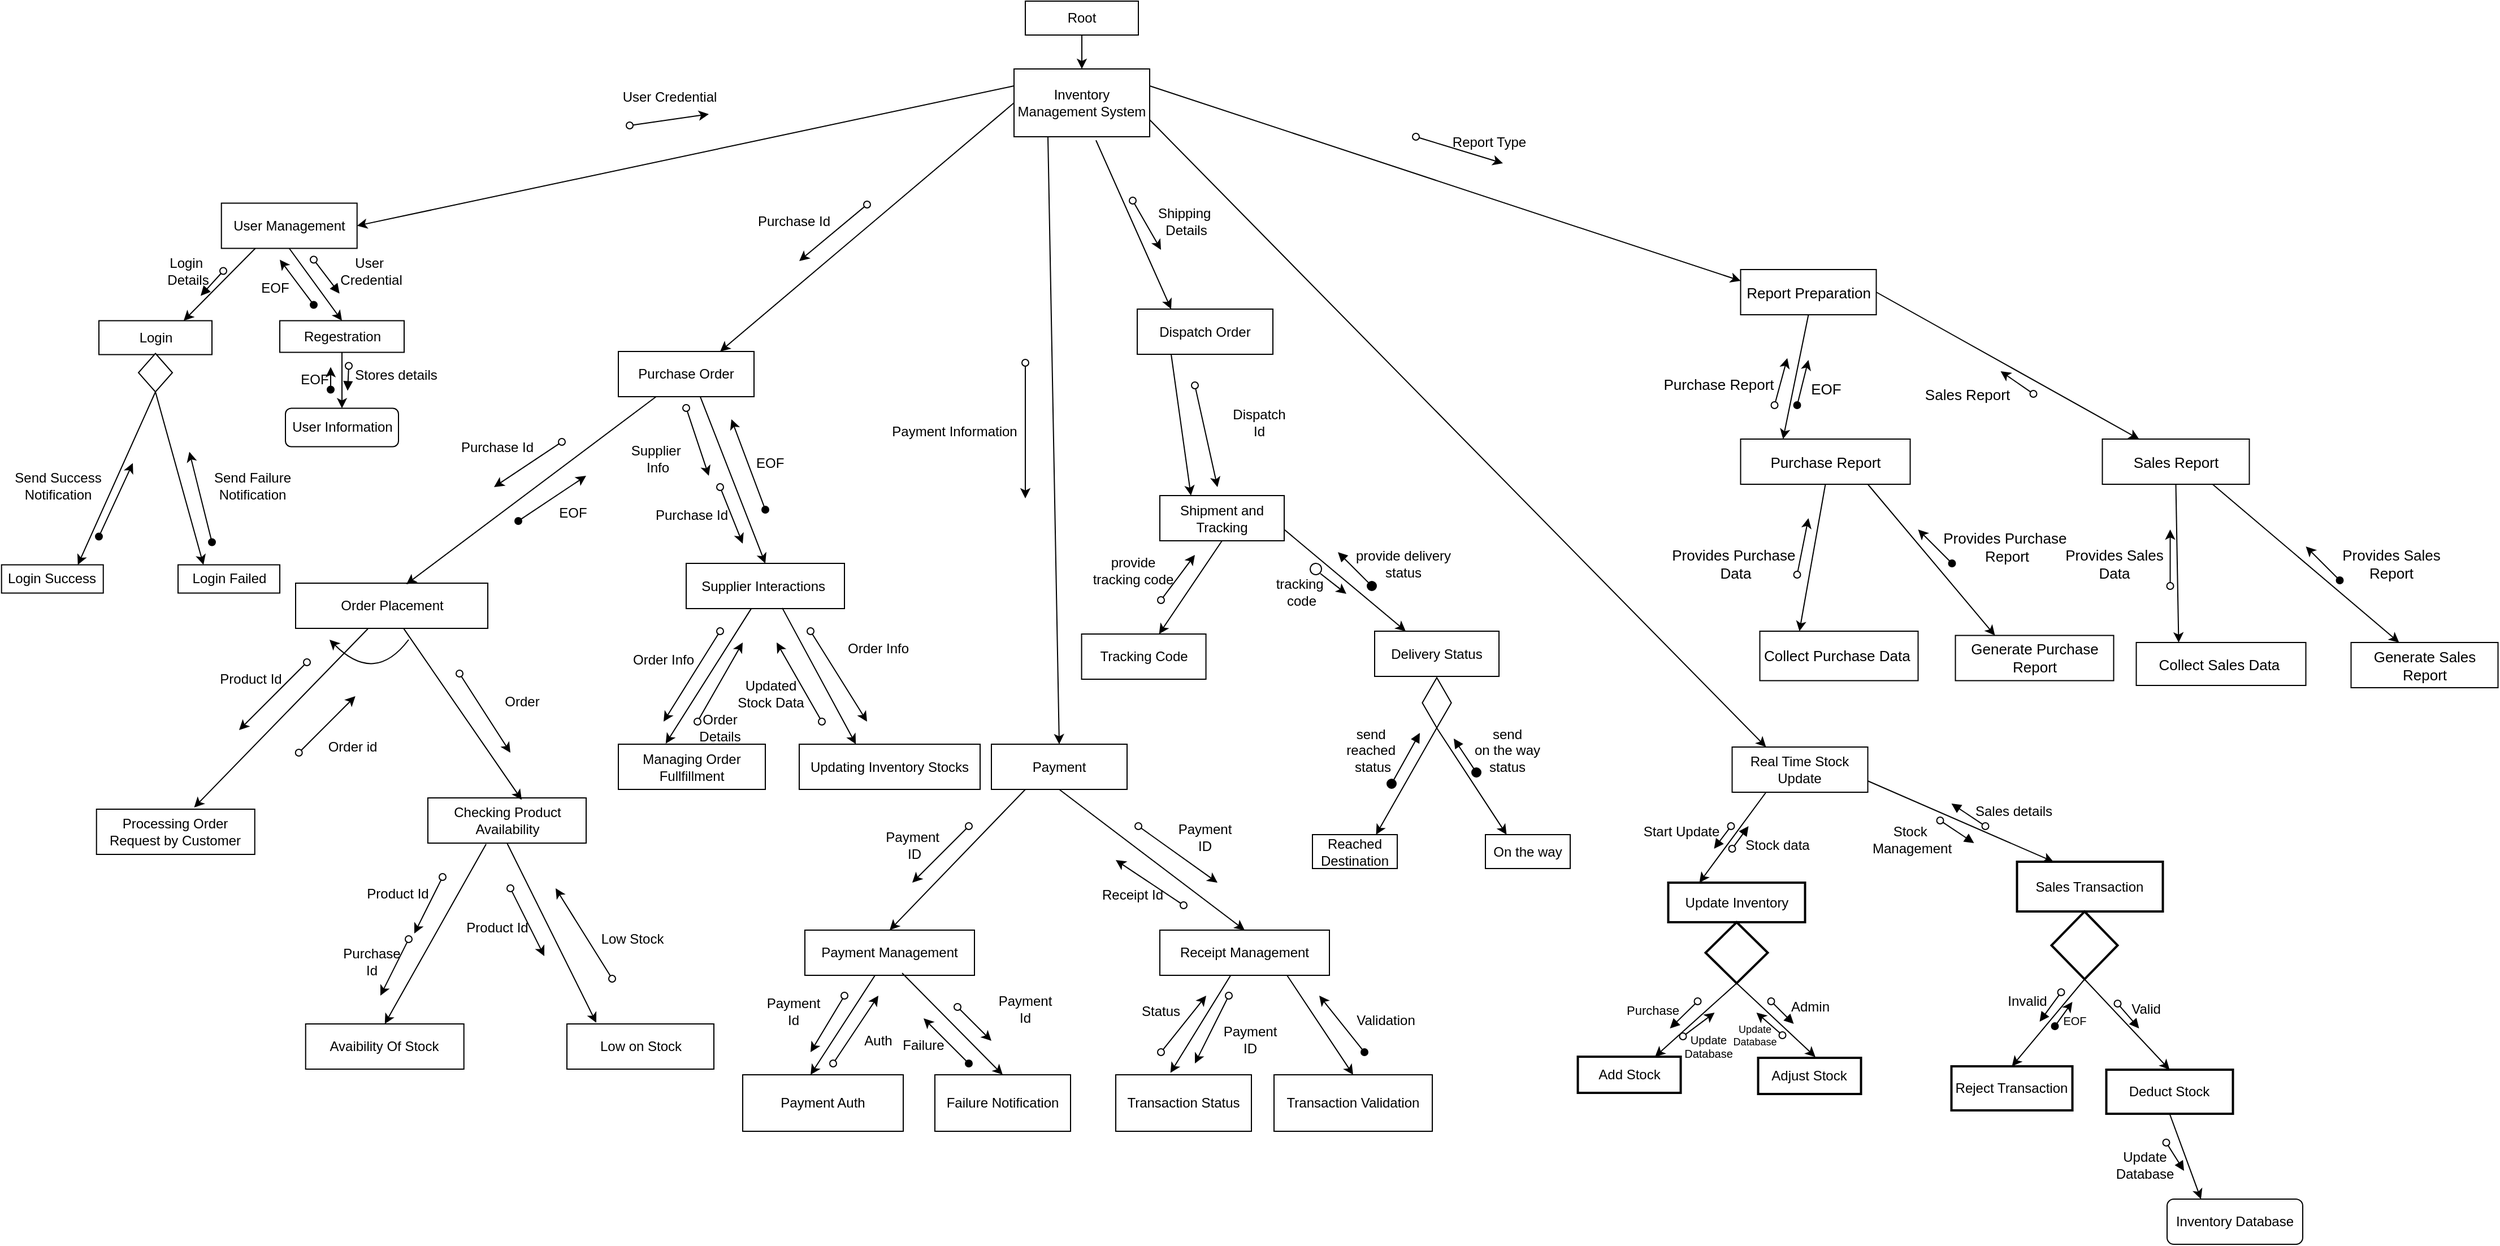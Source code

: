 <mxfile version="26.0.4">
  <diagram name="Page-1" id="KICizQ0xmFcay248bjg3">
    <mxGraphModel dx="2911" dy="2299" grid="1" gridSize="10" guides="1" tooltips="1" connect="1" arrows="1" fold="1" page="1" pageScale="1" pageWidth="827" pageHeight="1169" math="0" shadow="0">
      <root>
        <mxCell id="0" />
        <mxCell id="1" parent="0" />
        <mxCell id="8peEFKOhnlwPGsy8Juil-1" value="" style="edgeStyle=orthogonalEdgeStyle;rounded=0;orthogonalLoop=1;jettySize=auto;html=1;" edge="1" parent="1" source="8peEFKOhnlwPGsy8Juil-2" target="8peEFKOhnlwPGsy8Juil-3">
          <mxGeometry relative="1" as="geometry" />
        </mxCell>
        <mxCell id="8peEFKOhnlwPGsy8Juil-2" value="Root" style="rounded=0;whiteSpace=wrap;html=1;" vertex="1" parent="1">
          <mxGeometry x="340" y="-150" width="100" height="30" as="geometry" />
        </mxCell>
        <mxCell id="8peEFKOhnlwPGsy8Juil-3" value="Inventory Management System" style="rounded=0;whiteSpace=wrap;html=1;" vertex="1" parent="1">
          <mxGeometry x="330" y="-90" width="120" height="60" as="geometry" />
        </mxCell>
        <mxCell id="8peEFKOhnlwPGsy8Juil-4" value="Purchase Order" style="rounded=0;whiteSpace=wrap;html=1;" vertex="1" parent="1">
          <mxGeometry x="-20" y="160" width="120" height="40" as="geometry" />
        </mxCell>
        <mxCell id="8peEFKOhnlwPGsy8Juil-5" value="Report Preparation" style="rounded=0;whiteSpace=wrap;html=1;fontSize=13;" vertex="1" parent="1">
          <mxGeometry x="972.75" y="87.5" width="120" height="40" as="geometry" />
        </mxCell>
        <mxCell id="8peEFKOhnlwPGsy8Juil-6" value="Real Time Stock Update" style="rounded=0;whiteSpace=wrap;html=1;" vertex="1" parent="1">
          <mxGeometry x="965.25" y="510" width="120" height="40" as="geometry" />
        </mxCell>
        <mxCell id="8peEFKOhnlwPGsy8Juil-7" value="Dispatch Order" style="rounded=0;whiteSpace=wrap;html=1;" vertex="1" parent="1">
          <mxGeometry x="439" y="122.5" width="120" height="40" as="geometry" />
        </mxCell>
        <mxCell id="8peEFKOhnlwPGsy8Juil-8" value="Payment" style="rounded=0;whiteSpace=wrap;html=1;" vertex="1" parent="1">
          <mxGeometry x="310" y="507.5" width="120" height="40" as="geometry" />
        </mxCell>
        <mxCell id="8peEFKOhnlwPGsy8Juil-9" value="" style="endArrow=classic;html=1;rounded=0;exitX=0;exitY=0.5;exitDx=0;exitDy=0;entryX=0.75;entryY=0;entryDx=0;entryDy=0;" edge="1" parent="1" source="8peEFKOhnlwPGsy8Juil-3" target="8peEFKOhnlwPGsy8Juil-4">
          <mxGeometry width="50" height="50" relative="1" as="geometry">
            <mxPoint x="200" y="250" as="sourcePoint" />
            <mxPoint x="250" y="200" as="targetPoint" />
          </mxGeometry>
        </mxCell>
        <mxCell id="8peEFKOhnlwPGsy8Juil-10" value="Order Placement" style="rounded=0;whiteSpace=wrap;html=1;" vertex="1" parent="1">
          <mxGeometry x="-305.5" y="365" width="170" height="40" as="geometry" />
        </mxCell>
        <mxCell id="8peEFKOhnlwPGsy8Juil-11" value="Processing Order Request by Customer" style="rounded=0;whiteSpace=wrap;html=1;" vertex="1" parent="1">
          <mxGeometry x="-481.64" y="565" width="140" height="40" as="geometry" />
        </mxCell>
        <mxCell id="8peEFKOhnlwPGsy8Juil-12" value="Checking Product Availability" style="rounded=0;whiteSpace=wrap;html=1;" vertex="1" parent="1">
          <mxGeometry x="-188.5" y="555" width="140" height="40" as="geometry" />
        </mxCell>
        <mxCell id="8peEFKOhnlwPGsy8Juil-13" value="Avaibility Of Stock" style="rounded=0;whiteSpace=wrap;html=1;" vertex="1" parent="1">
          <mxGeometry x="-296.64" y="755" width="140" height="40" as="geometry" />
        </mxCell>
        <mxCell id="8peEFKOhnlwPGsy8Juil-14" value="" style="endArrow=classic;html=1;rounded=0;exitX=0.368;exitY=1.021;exitDx=0;exitDy=0;entryX=0.5;entryY=0;entryDx=0;entryDy=0;exitPerimeter=0;" edge="1" parent="1" source="8peEFKOhnlwPGsy8Juil-12" target="8peEFKOhnlwPGsy8Juil-13">
          <mxGeometry width="50" height="50" relative="1" as="geometry">
            <mxPoint x="-118.5" y="673" as="sourcePoint" />
            <mxPoint x="-405.5" y="655" as="targetPoint" />
          </mxGeometry>
        </mxCell>
        <mxCell id="8peEFKOhnlwPGsy8Juil-15" value="" style="endArrow=classic;html=1;rounded=0;entryX=0.43;entryY=-0.018;entryDx=0;entryDy=0;entryPerimeter=0;exitX=0.5;exitY=1;exitDx=0;exitDy=0;" edge="1" parent="1" source="8peEFKOhnlwPGsy8Juil-12">
          <mxGeometry width="50" height="50" relative="1" as="geometry">
            <mxPoint x="-118.5" y="673" as="sourcePoint" />
            <mxPoint x="-39.5" y="754" as="targetPoint" />
          </mxGeometry>
        </mxCell>
        <mxCell id="8peEFKOhnlwPGsy8Juil-18" value="" style="endArrow=classic;html=1;rounded=0;exitX=0.563;exitY=1.008;exitDx=0;exitDy=0;exitPerimeter=0;entryX=0.593;entryY=0.042;entryDx=0;entryDy=0;entryPerimeter=0;" edge="1" parent="1" source="8peEFKOhnlwPGsy8Juil-10" target="8peEFKOhnlwPGsy8Juil-12">
          <mxGeometry width="50" height="50" relative="1" as="geometry">
            <mxPoint x="-155.5" y="565" as="sourcePoint" />
            <mxPoint x="-105.5" y="515" as="targetPoint" />
          </mxGeometry>
        </mxCell>
        <mxCell id="8peEFKOhnlwPGsy8Juil-19" value="" style="endArrow=classic;html=1;rounded=0;exitX=0.376;exitY=1.01;exitDx=0;exitDy=0;exitPerimeter=0;entryX=0.617;entryY=-0.038;entryDx=0;entryDy=0;entryPerimeter=0;" edge="1" parent="1" source="8peEFKOhnlwPGsy8Juil-10" target="8peEFKOhnlwPGsy8Juil-11">
          <mxGeometry width="50" height="50" relative="1" as="geometry">
            <mxPoint x="-241.5" y="405" as="sourcePoint" />
            <mxPoint x="-426.3" y="470.99" as="targetPoint" />
          </mxGeometry>
        </mxCell>
        <mxCell id="8peEFKOhnlwPGsy8Juil-22" value="" style="endArrow=classic;html=1;rounded=0;startArrow=oval;startFill=0;" edge="1" parent="1">
          <mxGeometry width="50" height="50" relative="1" as="geometry">
            <mxPoint x="-295.5" y="435" as="sourcePoint" />
            <mxPoint x="-355.5" y="495" as="targetPoint" />
          </mxGeometry>
        </mxCell>
        <mxCell id="8peEFKOhnlwPGsy8Juil-23" value="Product Id" style="text;html=1;align=center;verticalAlign=middle;whiteSpace=wrap;rounded=0;" vertex="1" parent="1">
          <mxGeometry x="-375.5" y="435" width="60" height="30" as="geometry" />
        </mxCell>
        <mxCell id="8peEFKOhnlwPGsy8Juil-26" value="" style="endArrow=classic;html=1;rounded=0;startArrow=oval;startFill=0;entryX=1;entryY=1;entryDx=0;entryDy=0;" edge="1" parent="1">
          <mxGeometry width="50" height="50" relative="1" as="geometry">
            <mxPoint x="-175.5" y="625" as="sourcePoint" />
            <mxPoint x="-200.5" y="675" as="targetPoint" />
          </mxGeometry>
        </mxCell>
        <mxCell id="8peEFKOhnlwPGsy8Juil-27" value="Product Id" style="text;html=1;align=center;verticalAlign=middle;whiteSpace=wrap;rounded=0;" vertex="1" parent="1">
          <mxGeometry x="-245.5" y="625" width="60" height="30" as="geometry" />
        </mxCell>
        <mxCell id="8peEFKOhnlwPGsy8Juil-28" value="" style="endArrow=classic;html=1;rounded=0;startArrow=oval;startFill=0;" edge="1" parent="1">
          <mxGeometry width="50" height="50" relative="1" as="geometry">
            <mxPoint x="-205.5" y="680" as="sourcePoint" />
            <mxPoint x="-230.5" y="730" as="targetPoint" />
          </mxGeometry>
        </mxCell>
        <mxCell id="8peEFKOhnlwPGsy8Juil-29" value="Purchase Id" style="text;html=1;align=center;verticalAlign=middle;whiteSpace=wrap;rounded=0;" vertex="1" parent="1">
          <mxGeometry x="-267.64" y="685" width="60" height="30" as="geometry" />
        </mxCell>
        <mxCell id="8peEFKOhnlwPGsy8Juil-32" value="" style="endArrow=classic;html=1;rounded=0;strokeColor=none;startArrow=oval;startFill=0;" edge="1" parent="1">
          <mxGeometry width="50" height="50" relative="1" as="geometry">
            <mxPoint x="-145.5" y="455" as="sourcePoint" />
            <mxPoint x="-105.5" y="505" as="targetPoint" />
          </mxGeometry>
        </mxCell>
        <mxCell id="8peEFKOhnlwPGsy8Juil-33" value="" style="endArrow=classic;html=1;rounded=0;startArrow=oval;startFill=0;" edge="1" parent="1">
          <mxGeometry width="50" height="50" relative="1" as="geometry">
            <mxPoint x="-160.5" y="445" as="sourcePoint" />
            <mxPoint x="-115.5" y="515" as="targetPoint" />
          </mxGeometry>
        </mxCell>
        <mxCell id="8peEFKOhnlwPGsy8Juil-34" value="Order" style="text;html=1;align=center;verticalAlign=middle;whiteSpace=wrap;rounded=0;" vertex="1" parent="1">
          <mxGeometry x="-135.5" y="455" width="60" height="30" as="geometry" />
        </mxCell>
        <mxCell id="8peEFKOhnlwPGsy8Juil-35" value="" style="endArrow=classic;html=1;rounded=0;startArrow=oval;startFill=0;" edge="1" parent="1">
          <mxGeometry width="50" height="50" relative="1" as="geometry">
            <mxPoint x="-302.64" y="515" as="sourcePoint" />
            <mxPoint x="-252.64" y="465" as="targetPoint" />
          </mxGeometry>
        </mxCell>
        <mxCell id="8peEFKOhnlwPGsy8Juil-36" value="Order id" style="text;html=1;align=center;verticalAlign=middle;whiteSpace=wrap;rounded=0;" vertex="1" parent="1">
          <mxGeometry x="-285.5" y="495" width="60" height="30" as="geometry" />
        </mxCell>
        <mxCell id="8peEFKOhnlwPGsy8Juil-37" value="" style="endArrow=classic;html=1;rounded=0;startArrow=oval;startFill=0;" edge="1" parent="1">
          <mxGeometry width="50" height="50" relative="1" as="geometry">
            <mxPoint x="-115.5" y="635" as="sourcePoint" />
            <mxPoint x="-85.5" y="695" as="targetPoint" />
          </mxGeometry>
        </mxCell>
        <mxCell id="8peEFKOhnlwPGsy8Juil-38" value="Product Id" style="text;html=1;align=center;verticalAlign=middle;whiteSpace=wrap;rounded=0;" vertex="1" parent="1">
          <mxGeometry x="-156.64" y="655" width="60" height="30" as="geometry" />
        </mxCell>
        <mxCell id="8peEFKOhnlwPGsy8Juil-39" value="" style="endArrow=classic;html=1;rounded=0;startArrow=oval;startFill=0;" edge="1" parent="1">
          <mxGeometry width="50" height="50" relative="1" as="geometry">
            <mxPoint x="-25.5" y="715" as="sourcePoint" />
            <mxPoint x="-75.5" y="635" as="targetPoint" />
          </mxGeometry>
        </mxCell>
        <mxCell id="8peEFKOhnlwPGsy8Juil-41" value="Low on Stock" style="rounded=0;whiteSpace=wrap;html=1;" vertex="1" parent="1">
          <mxGeometry x="-65.5" y="755" width="130" height="40" as="geometry" />
        </mxCell>
        <mxCell id="8peEFKOhnlwPGsy8Juil-42" value="Low Stock" style="text;html=1;align=center;verticalAlign=middle;resizable=0;points=[];autosize=1;strokeColor=none;fillColor=none;" vertex="1" parent="1">
          <mxGeometry x="-48.5" y="665" width="80" height="30" as="geometry" />
        </mxCell>
        <mxCell id="8peEFKOhnlwPGsy8Juil-44" value="Purchase Id" style="text;html=1;align=center;verticalAlign=middle;whiteSpace=wrap;rounded=0;" vertex="1" parent="1">
          <mxGeometry x="-166.64" y="230" width="80" height="30" as="geometry" />
        </mxCell>
        <mxCell id="8peEFKOhnlwPGsy8Juil-45" value="" style="endArrow=classic;html=1;rounded=0;startArrow=oval;startFill=0;" edge="1" parent="1">
          <mxGeometry width="50" height="50" relative="1" as="geometry">
            <mxPoint x="-70" y="240" as="sourcePoint" />
            <mxPoint x="-130" y="280" as="targetPoint" />
          </mxGeometry>
        </mxCell>
        <mxCell id="8peEFKOhnlwPGsy8Juil-46" value="" style="endArrow=classic;html=1;rounded=0;startArrow=oval;startFill=1;" edge="1" parent="1">
          <mxGeometry width="50" height="50" relative="1" as="geometry">
            <mxPoint x="-108.5" y="310" as="sourcePoint" />
            <mxPoint x="-48.5" y="270" as="targetPoint" />
          </mxGeometry>
        </mxCell>
        <mxCell id="8peEFKOhnlwPGsy8Juil-47" value="EOF" style="text;html=1;align=center;verticalAlign=middle;whiteSpace=wrap;rounded=0;" vertex="1" parent="1">
          <mxGeometry x="-90" y="287.5" width="60" height="30" as="geometry" />
        </mxCell>
        <mxCell id="8peEFKOhnlwPGsy8Juil-48" value="Supplier Interactions&amp;nbsp;" style="rounded=0;whiteSpace=wrap;html=1;" vertex="1" parent="1">
          <mxGeometry x="40.0" y="347.5" width="140" height="40" as="geometry" />
        </mxCell>
        <mxCell id="8peEFKOhnlwPGsy8Juil-49" value="Managing Order Fullfillment" style="rounded=0;whiteSpace=wrap;html=1;" vertex="1" parent="1">
          <mxGeometry x="-20.0" y="507.5" width="130" height="40" as="geometry" />
        </mxCell>
        <mxCell id="8peEFKOhnlwPGsy8Juil-50" value="Updating Inventory Stocks" style="rounded=0;whiteSpace=wrap;html=1;" vertex="1" parent="1">
          <mxGeometry x="140.0" y="507.5" width="160" height="40" as="geometry" />
        </mxCell>
        <mxCell id="8peEFKOhnlwPGsy8Juil-51" value="" style="endArrow=classic;html=1;rounded=0;exitX=0.411;exitY=1.002;exitDx=0;exitDy=0;entryX=0.322;entryY=-0.013;entryDx=0;entryDy=0;entryPerimeter=0;exitPerimeter=0;" edge="1" parent="1" source="8peEFKOhnlwPGsy8Juil-48" target="8peEFKOhnlwPGsy8Juil-49">
          <mxGeometry width="50" height="50" relative="1" as="geometry">
            <mxPoint x="200.0" y="-102.5" as="sourcePoint" />
            <mxPoint x="250.0" y="-152.5" as="targetPoint" />
          </mxGeometry>
        </mxCell>
        <mxCell id="8peEFKOhnlwPGsy8Juil-52" value="" style="endArrow=classic;html=1;rounded=0;exitX=0.607;exitY=0.986;exitDx=0;exitDy=0;exitPerimeter=0;entryX=0.313;entryY=0;entryDx=0;entryDy=0;entryPerimeter=0;" edge="1" parent="1" source="8peEFKOhnlwPGsy8Juil-48" target="8peEFKOhnlwPGsy8Juil-50">
          <mxGeometry width="50" height="50" relative="1" as="geometry">
            <mxPoint x="20.0" y="-152.5" as="sourcePoint" />
            <mxPoint x="70.0" y="-202.5" as="targetPoint" />
          </mxGeometry>
        </mxCell>
        <mxCell id="8peEFKOhnlwPGsy8Juil-53" value="" style="endArrow=classic;html=1;rounded=0;startArrow=oval;startFill=0;" edge="1" parent="1">
          <mxGeometry width="50" height="50" relative="1" as="geometry">
            <mxPoint x="70.0" y="407.5" as="sourcePoint" />
            <mxPoint x="20.0" y="487.5" as="targetPoint" />
          </mxGeometry>
        </mxCell>
        <mxCell id="8peEFKOhnlwPGsy8Juil-54" value="Order Info" style="text;html=1;align=center;verticalAlign=middle;whiteSpace=wrap;rounded=0;" vertex="1" parent="1">
          <mxGeometry x="-10.0" y="417.5" width="60" height="30" as="geometry" />
        </mxCell>
        <mxCell id="8peEFKOhnlwPGsy8Juil-55" value="Order Info" style="text;html=1;align=center;verticalAlign=middle;whiteSpace=wrap;rounded=0;" vertex="1" parent="1">
          <mxGeometry x="180.0" y="407.5" width="60" height="30" as="geometry" />
        </mxCell>
        <mxCell id="8peEFKOhnlwPGsy8Juil-56" value="" style="endArrow=classic;html=1;rounded=0;startArrow=oval;startFill=0;" edge="1" parent="1">
          <mxGeometry width="50" height="50" relative="1" as="geometry">
            <mxPoint x="150.0" y="407.5" as="sourcePoint" />
            <mxPoint x="200.0" y="487.5" as="targetPoint" />
          </mxGeometry>
        </mxCell>
        <mxCell id="8peEFKOhnlwPGsy8Juil-57" value="" style="endArrow=classic;html=1;rounded=0;startArrow=oval;startFill=0;" edge="1" parent="1">
          <mxGeometry width="50" height="50" relative="1" as="geometry">
            <mxPoint x="50.0" y="487.5" as="sourcePoint" />
            <mxPoint x="90.0" y="417.5" as="targetPoint" />
          </mxGeometry>
        </mxCell>
        <mxCell id="8peEFKOhnlwPGsy8Juil-58" value="Order Details" style="text;html=1;align=center;verticalAlign=middle;whiteSpace=wrap;rounded=0;" vertex="1" parent="1">
          <mxGeometry x="40.0" y="477.5" width="60" height="30" as="geometry" />
        </mxCell>
        <mxCell id="8peEFKOhnlwPGsy8Juil-59" value="" style="endArrow=classic;html=1;rounded=0;startArrow=oval;startFill=0;" edge="1" parent="1">
          <mxGeometry width="50" height="50" relative="1" as="geometry">
            <mxPoint x="160.0" y="487.5" as="sourcePoint" />
            <mxPoint x="120.0" y="417.5" as="targetPoint" />
          </mxGeometry>
        </mxCell>
        <mxCell id="8peEFKOhnlwPGsy8Juil-60" value="Updated Stock Data" style="text;html=1;align=center;verticalAlign=middle;whiteSpace=wrap;rounded=0;" vertex="1" parent="1">
          <mxGeometry x="80.0" y="447.5" width="70" height="30" as="geometry" />
        </mxCell>
        <mxCell id="8peEFKOhnlwPGsy8Juil-62" value="" style="endArrow=classic;html=1;rounded=0;exitX=0.603;exitY=0.994;exitDx=0;exitDy=0;entryX=0.5;entryY=0;entryDx=0;entryDy=0;exitPerimeter=0;" edge="1" parent="1" source="8peEFKOhnlwPGsy8Juil-4" target="8peEFKOhnlwPGsy8Juil-48">
          <mxGeometry width="50" height="50" relative="1" as="geometry">
            <mxPoint x="-75" y="210.0" as="sourcePoint" />
            <mxPoint x="-115" y="270" as="targetPoint" />
          </mxGeometry>
        </mxCell>
        <mxCell id="8peEFKOhnlwPGsy8Juil-63" value="" style="endArrow=classic;html=1;rounded=0;startArrow=oval;startFill=0;entryX=1;entryY=1;entryDx=0;entryDy=0;" edge="1" parent="1" target="8peEFKOhnlwPGsy8Juil-67">
          <mxGeometry width="50" height="50" relative="1" as="geometry">
            <mxPoint x="40" y="210" as="sourcePoint" />
            <mxPoint x="50" y="270" as="targetPoint" />
          </mxGeometry>
        </mxCell>
        <mxCell id="8peEFKOhnlwPGsy8Juil-64" value="Purchase Id" style="text;html=1;align=center;verticalAlign=middle;whiteSpace=wrap;rounded=0;" vertex="1" parent="1">
          <mxGeometry x="5" y="290" width="80" height="30" as="geometry" />
        </mxCell>
        <mxCell id="8peEFKOhnlwPGsy8Juil-65" value="" style="endArrow=classic;html=1;rounded=0;startArrow=oval;startFill=1;" edge="1" parent="1">
          <mxGeometry width="50" height="50" relative="1" as="geometry">
            <mxPoint x="110" y="300" as="sourcePoint" />
            <mxPoint x="80" y="220" as="targetPoint" />
          </mxGeometry>
        </mxCell>
        <mxCell id="8peEFKOhnlwPGsy8Juil-66" value="EOF" style="text;whiteSpace=wrap;html=1;" vertex="1" parent="1">
          <mxGeometry x="100.0" y="245" width="60" height="40" as="geometry" />
        </mxCell>
        <mxCell id="8peEFKOhnlwPGsy8Juil-67" value="Supplier&amp;nbsp;&lt;div&gt;Info&lt;/div&gt;" style="text;html=1;align=center;verticalAlign=middle;whiteSpace=wrap;rounded=0;" vertex="1" parent="1">
          <mxGeometry x="-30.0" y="240" width="90" height="30" as="geometry" />
        </mxCell>
        <mxCell id="8peEFKOhnlwPGsy8Juil-68" value="" style="endArrow=classic;html=1;rounded=0;startArrow=oval;startFill=0;" edge="1" parent="1">
          <mxGeometry width="50" height="50" relative="1" as="geometry">
            <mxPoint x="70" y="280" as="sourcePoint" />
            <mxPoint x="90" y="330" as="targetPoint" />
          </mxGeometry>
        </mxCell>
        <mxCell id="8peEFKOhnlwPGsy8Juil-69" value="&lt;font&gt;Purchase Report&lt;/font&gt;" style="rounded=0;whiteSpace=wrap;html=1;fontSize=13;" vertex="1" parent="1">
          <mxGeometry x="972.75" y="237.5" width="150" height="40" as="geometry" />
        </mxCell>
        <mxCell id="8peEFKOhnlwPGsy8Juil-70" value="&lt;span&gt;Collect Purchase Data&amp;nbsp;&lt;/span&gt;" style="rounded=0;whiteSpace=wrap;html=1;fontSize=13;" vertex="1" parent="1">
          <mxGeometry x="989.75" y="407.5" width="140" height="43.76" as="geometry" />
        </mxCell>
        <mxCell id="8peEFKOhnlwPGsy8Juil-71" value="&lt;div&gt;&lt;font&gt;Generate Purchase Report&lt;/font&gt;&lt;/div&gt;" style="rounded=0;whiteSpace=wrap;html=1;fontSize=13;" vertex="1" parent="1">
          <mxGeometry x="1162.75" y="411.26" width="140" height="40" as="geometry" />
        </mxCell>
        <mxCell id="8peEFKOhnlwPGsy8Juil-72" value="Provides Purchase&amp;nbsp;&lt;div&gt;Data&lt;/div&gt;" style="text;html=1;align=center;verticalAlign=middle;resizable=0;points=[];autosize=1;strokeColor=none;fillColor=none;rotation=0;fontSize=13;" vertex="1" parent="1">
          <mxGeometry x="897.75" y="327.5" width="140" height="40" as="geometry" />
        </mxCell>
        <mxCell id="8peEFKOhnlwPGsy8Juil-73" value="" style="endArrow=classic;html=1;rounded=0;startArrow=oval;startFill=0;endFill=1;fontSize=13;" edge="1" parent="1">
          <mxGeometry width="50" height="50" relative="1" as="geometry">
            <mxPoint x="1022.75" y="357.5" as="sourcePoint" />
            <mxPoint x="1032.75" y="307.5" as="targetPoint" />
            <Array as="points" />
          </mxGeometry>
        </mxCell>
        <mxCell id="8peEFKOhnlwPGsy8Juil-74" value="Provides Purchase&amp;nbsp;&lt;div&gt;Report&lt;/div&gt;" style="text;html=1;align=center;verticalAlign=middle;resizable=0;points=[];autosize=1;strokeColor=none;fillColor=none;rotation=0;fontSize=13;" vertex="1" parent="1">
          <mxGeometry x="1137.75" y="312.5" width="140" height="40" as="geometry" />
        </mxCell>
        <mxCell id="8peEFKOhnlwPGsy8Juil-75" value="" style="endArrow=classic;html=1;rounded=0;startArrow=oval;startFill=1;fontSize=13;" edge="1" parent="1">
          <mxGeometry width="50" height="50" relative="1" as="geometry">
            <mxPoint x="1159.75" y="347.5" as="sourcePoint" />
            <mxPoint x="1129.75" y="317.5" as="targetPoint" />
          </mxGeometry>
        </mxCell>
        <mxCell id="8peEFKOhnlwPGsy8Juil-76" value="" style="endArrow=classic;html=1;rounded=0;startArrow=oval;startFill=0;entryX=1.011;entryY=-0.055;entryDx=0;entryDy=0;entryPerimeter=0;fontSize=13;" edge="1" parent="1">
          <mxGeometry width="50" height="50" relative="1" as="geometry">
            <mxPoint x="1002.75" y="207.5" as="sourcePoint" />
            <mxPoint x="1014.07" y="165.85" as="targetPoint" />
          </mxGeometry>
        </mxCell>
        <mxCell id="8peEFKOhnlwPGsy8Juil-77" value="Purchase Report" style="text;html=1;align=center;verticalAlign=middle;resizable=0;points=[];autosize=1;strokeColor=none;fillColor=none;rotation=0;fontSize=13;" vertex="1" parent="1">
          <mxGeometry x="892.75" y="173.74" width="120" height="30" as="geometry" />
        </mxCell>
        <mxCell id="8peEFKOhnlwPGsy8Juil-78" value="" style="endArrow=classic;html=1;rounded=0;startArrow=oval;startFill=1;fontSize=13;" edge="1" parent="1">
          <mxGeometry width="50" height="50" relative="1" as="geometry">
            <mxPoint x="1022.75" y="207.5" as="sourcePoint" />
            <mxPoint x="1032.75" y="167.5" as="targetPoint" />
          </mxGeometry>
        </mxCell>
        <mxCell id="8peEFKOhnlwPGsy8Juil-79" value="EOF" style="text;html=1;align=center;verticalAlign=middle;resizable=0;points=[];autosize=1;strokeColor=none;fillColor=none;rotation=0;fontSize=13;" vertex="1" parent="1">
          <mxGeometry x="1022.75" y="177.5" width="50" height="30" as="geometry" />
        </mxCell>
        <mxCell id="8peEFKOhnlwPGsy8Juil-80" value="" style="endArrow=classic;html=1;rounded=0;exitX=0.5;exitY=1;exitDx=0;exitDy=0;entryX=0.25;entryY=0;entryDx=0;entryDy=0;fontSize=13;" edge="1" parent="1" source="8peEFKOhnlwPGsy8Juil-5" target="8peEFKOhnlwPGsy8Juil-69">
          <mxGeometry width="50" height="50" relative="1" as="geometry">
            <mxPoint x="1112.75" y="217.5" as="sourcePoint" />
            <mxPoint x="1162.75" y="167.5" as="targetPoint" />
          </mxGeometry>
        </mxCell>
        <mxCell id="8peEFKOhnlwPGsy8Juil-81" value="" style="endArrow=classic;html=1;rounded=0;exitX=0.5;exitY=1;exitDx=0;exitDy=0;entryX=0.25;entryY=0;entryDx=0;entryDy=0;fontSize=13;" edge="1" parent="1" source="8peEFKOhnlwPGsy8Juil-69" target="8peEFKOhnlwPGsy8Juil-70">
          <mxGeometry width="50" height="50" relative="1" as="geometry">
            <mxPoint x="1072.75" y="557.5" as="sourcePoint" />
            <mxPoint x="1122.75" y="507.5" as="targetPoint" />
          </mxGeometry>
        </mxCell>
        <mxCell id="8peEFKOhnlwPGsy8Juil-82" value="" style="endArrow=classic;html=1;rounded=0;exitX=0.75;exitY=1;exitDx=0;exitDy=0;entryX=0.25;entryY=0;entryDx=0;entryDy=0;fontSize=13;" edge="1" parent="1" source="8peEFKOhnlwPGsy8Juil-69" target="8peEFKOhnlwPGsy8Juil-71">
          <mxGeometry width="50" height="50" relative="1" as="geometry">
            <mxPoint x="1152.75" y="337.5" as="sourcePoint" />
            <mxPoint x="1202.75" y="287.5" as="targetPoint" />
          </mxGeometry>
        </mxCell>
        <mxCell id="8peEFKOhnlwPGsy8Juil-83" value="&lt;font&gt;Sales Report&lt;/font&gt;" style="rounded=0;whiteSpace=wrap;html=1;fontSize=13;" vertex="1" parent="1">
          <mxGeometry x="1292.75" y="237.5" width="130" height="40" as="geometry" />
        </mxCell>
        <mxCell id="8peEFKOhnlwPGsy8Juil-84" value="&lt;span&gt;Collect Sales Data&amp;nbsp;&lt;/span&gt;" style="rounded=0;whiteSpace=wrap;html=1;fontSize=13;" vertex="1" parent="1">
          <mxGeometry x="1322.75" y="417.5" width="150" height="38" as="geometry" />
        </mxCell>
        <mxCell id="8peEFKOhnlwPGsy8Juil-85" value="&lt;div&gt;&lt;font&gt;Generate Sales Report&lt;/font&gt;&lt;/div&gt;" style="rounded=0;whiteSpace=wrap;html=1;fontSize=13;" vertex="1" parent="1">
          <mxGeometry x="1512.75" y="417.5" width="130" height="40" as="geometry" />
        </mxCell>
        <mxCell id="8peEFKOhnlwPGsy8Juil-86" value="" style="endArrow=classic;html=1;rounded=0;exitX=0.75;exitY=1;exitDx=0;exitDy=0;entryX=0.25;entryY=0;entryDx=0;entryDy=0;fontSize=13;" edge="1" parent="1" source="8peEFKOhnlwPGsy8Juil-83">
          <mxGeometry width="50" height="50" relative="1" as="geometry">
            <mxPoint x="1409.25" y="317.5" as="sourcePoint" />
            <mxPoint x="1555.25" y="417.5" as="targetPoint" />
          </mxGeometry>
        </mxCell>
        <mxCell id="8peEFKOhnlwPGsy8Juil-87" value="" style="endArrow=classic;html=1;rounded=0;exitX=0.5;exitY=1;exitDx=0;exitDy=0;entryX=0.25;entryY=0;entryDx=0;entryDy=0;fontSize=13;" edge="1" parent="1" source="8peEFKOhnlwPGsy8Juil-83" target="8peEFKOhnlwPGsy8Juil-84">
          <mxGeometry width="50" height="50" relative="1" as="geometry">
            <mxPoint x="1355.75" y="307.5" as="sourcePoint" />
            <mxPoint x="1332.75" y="437.5" as="targetPoint" />
          </mxGeometry>
        </mxCell>
        <mxCell id="8peEFKOhnlwPGsy8Juil-88" value="" style="endArrow=classic;html=1;rounded=0;exitX=1;exitY=0.5;exitDx=0;exitDy=0;entryX=0.25;entryY=0;entryDx=0;entryDy=0;fontSize=13;" edge="1" parent="1" source="8peEFKOhnlwPGsy8Juil-5" target="8peEFKOhnlwPGsy8Juil-83">
          <mxGeometry width="50" height="50" relative="1" as="geometry">
            <mxPoint x="1185.75" y="167.5" as="sourcePoint" />
            <mxPoint x="1162.75" y="297.5" as="targetPoint" />
          </mxGeometry>
        </mxCell>
        <mxCell id="8peEFKOhnlwPGsy8Juil-89" value="" style="endArrow=classic;html=1;rounded=0;startArrow=oval;startFill=0;entryX=1.011;entryY=-0.055;entryDx=0;entryDy=0;entryPerimeter=0;fontSize=13;" edge="1" parent="1">
          <mxGeometry width="50" height="50" relative="1" as="geometry">
            <mxPoint x="1231.75" y="197.5" as="sourcePoint" />
            <mxPoint x="1202.75" y="177.5" as="targetPoint" />
          </mxGeometry>
        </mxCell>
        <mxCell id="8peEFKOhnlwPGsy8Juil-90" value="" style="endArrow=classic;html=1;rounded=0;startArrow=oval;startFill=0;endFill=1;fontSize=13;" edge="1" parent="1">
          <mxGeometry width="50" height="50" relative="1" as="geometry">
            <mxPoint x="1352.75" y="367.5" as="sourcePoint" />
            <mxPoint x="1352.75" y="317.5" as="targetPoint" />
            <Array as="points" />
          </mxGeometry>
        </mxCell>
        <mxCell id="8peEFKOhnlwPGsy8Juil-91" value="Provides Sales&lt;div&gt;Data&lt;/div&gt;" style="text;html=1;align=center;verticalAlign=middle;resizable=0;points=[];autosize=1;strokeColor=none;fillColor=none;rotation=0;fontSize=13;" vertex="1" parent="1">
          <mxGeometry x="1247.75" y="327.5" width="110" height="40" as="geometry" />
        </mxCell>
        <mxCell id="8peEFKOhnlwPGsy8Juil-92" value="" style="endArrow=classic;html=1;rounded=0;startArrow=oval;startFill=1;fontSize=13;" edge="1" parent="1">
          <mxGeometry width="50" height="50" relative="1" as="geometry">
            <mxPoint x="1502.75" y="362.5" as="sourcePoint" />
            <mxPoint x="1472.75" y="332.5" as="targetPoint" />
          </mxGeometry>
        </mxCell>
        <mxCell id="8peEFKOhnlwPGsy8Juil-93" value="Provides Sales&lt;div&gt;Report&lt;/div&gt;" style="text;html=1;align=center;verticalAlign=middle;resizable=0;points=[];autosize=1;strokeColor=none;fillColor=none;rotation=0;fontSize=13;" vertex="1" parent="1">
          <mxGeometry x="1492.75" y="327.5" width="110" height="40" as="geometry" />
        </mxCell>
        <mxCell id="8peEFKOhnlwPGsy8Juil-94" value="Sales Report" style="text;html=1;align=center;verticalAlign=middle;resizable=0;points=[];autosize=1;strokeColor=none;fillColor=none;rotation=0;fontSize=13;" vertex="1" parent="1">
          <mxGeometry x="1122.75" y="182.5" width="100" height="30" as="geometry" />
        </mxCell>
        <mxCell id="8peEFKOhnlwPGsy8Juil-95" value="Sales Transaction" style="whiteSpace=wrap;strokeWidth=2;" vertex="1" parent="1">
          <mxGeometry x="1217.25" y="611.5" width="129" height="44" as="geometry" />
        </mxCell>
        <mxCell id="8peEFKOhnlwPGsy8Juil-96" value="Update Inventory" style="whiteSpace=wrap;strokeWidth=2;" vertex="1" parent="1">
          <mxGeometry x="908.75" y="630" width="121" height="35" as="geometry" />
        </mxCell>
        <mxCell id="8peEFKOhnlwPGsy8Juil-97" value="" style="rhombus;strokeWidth=2;whiteSpace=wrap;" vertex="1" parent="1">
          <mxGeometry x="1247.75" y="655.5" width="58.5" height="60" as="geometry" />
        </mxCell>
        <mxCell id="8peEFKOhnlwPGsy8Juil-98" value="Deduct Stock" style="whiteSpace=wrap;strokeWidth=2;" vertex="1" parent="1">
          <mxGeometry x="1296.25" y="795.5" width="112" height="39" as="geometry" />
        </mxCell>
        <mxCell id="8peEFKOhnlwPGsy8Juil-99" value="Reject Transaction" style="whiteSpace=wrap;strokeWidth=2;" vertex="1" parent="1">
          <mxGeometry x="1159.25" y="792.5" width="107" height="39" as="geometry" />
        </mxCell>
        <mxCell id="8peEFKOhnlwPGsy8Juil-100" value="" style="rhombus;strokeWidth=2;whiteSpace=wrap;" vertex="1" parent="1">
          <mxGeometry x="941.75" y="665" width="55" height="54" as="geometry" />
        </mxCell>
        <mxCell id="8peEFKOhnlwPGsy8Juil-101" value="Add Stock" style="whiteSpace=wrap;strokeWidth=2;" vertex="1" parent="1">
          <mxGeometry x="828.75" y="784" width="91" height="32" as="geometry" />
        </mxCell>
        <mxCell id="8peEFKOhnlwPGsy8Juil-102" value="Valid" style="text;html=1;align=center;verticalAlign=middle;resizable=0;points=[];autosize=1;strokeColor=none;fillColor=none;" vertex="1" parent="1">
          <mxGeometry x="1306.25" y="727" width="50" height="30" as="geometry" />
        </mxCell>
        <mxCell id="8peEFKOhnlwPGsy8Juil-103" value="Invalid" style="text;html=1;align=center;verticalAlign=middle;resizable=0;points=[];autosize=1;strokeColor=none;fillColor=none;" vertex="1" parent="1">
          <mxGeometry x="1196.25" y="720" width="60" height="30" as="geometry" />
        </mxCell>
        <mxCell id="8peEFKOhnlwPGsy8Juil-104" value="Admin" style="text;html=1;align=center;verticalAlign=middle;resizable=0;points=[];autosize=1;strokeColor=none;fillColor=none;" vertex="1" parent="1">
          <mxGeometry x="1003.75" y="725" width="60" height="30" as="geometry" />
        </mxCell>
        <mxCell id="8peEFKOhnlwPGsy8Juil-105" value="&lt;span style=&quot;color: rgb(0, 0, 0); font-family: Helvetica; font-size: 11px; font-style: normal; font-variant-ligatures: normal; font-variant-caps: normal; font-weight: 400; letter-spacing: normal; orphans: 2; text-align: center; text-indent: 0px; text-transform: none; widows: 2; word-spacing: 0px; -webkit-text-stroke-width: 0px; white-space: nowrap; background-color: rgb(255, 255, 255); text-decoration-thickness: initial; text-decoration-style: initial; text-decoration-color: initial; display: inline !important; float: none;&quot;&gt;Purchase&lt;/span&gt;" style="text;whiteSpace=wrap;html=1;" vertex="1" parent="1">
          <mxGeometry x="869.75" y="729" width="50" height="26" as="geometry" />
        </mxCell>
        <mxCell id="8peEFKOhnlwPGsy8Juil-106" value="" style="endArrow=oval;html=1;rounded=0;endFill=0;startArrow=block;startFill=1;" edge="1" parent="1">
          <mxGeometry width="50" height="50" relative="1" as="geometry">
            <mxPoint x="1325.25" y="759" as="sourcePoint" />
            <mxPoint x="1306.25" y="737" as="targetPoint" />
          </mxGeometry>
        </mxCell>
        <mxCell id="8peEFKOhnlwPGsy8Juil-107" value="" style="endArrow=oval;html=1;rounded=0;endFill=0;startArrow=block;startFill=1;" edge="1" parent="1">
          <mxGeometry width="50" height="50" relative="1" as="geometry">
            <mxPoint x="1237.25" y="753" as="sourcePoint" />
            <mxPoint x="1256.25" y="727" as="targetPoint" />
          </mxGeometry>
        </mxCell>
        <mxCell id="8peEFKOhnlwPGsy8Juil-108" value="Update&lt;div&gt;Database&lt;/div&gt;" style="text;html=1;align=center;verticalAlign=middle;resizable=0;points=[];autosize=1;strokeColor=none;fillColor=none;fontSize=10;" vertex="1" parent="1">
          <mxGeometry x="908.75" y="755" width="70" height="40" as="geometry" />
        </mxCell>
        <mxCell id="8peEFKOhnlwPGsy8Juil-109" value="" style="endArrow=oval;html=1;rounded=0;endFill=0;startArrow=block;startFill=1;" edge="1" parent="1">
          <mxGeometry width="50" height="50" relative="1" as="geometry">
            <mxPoint x="910.25" y="759" as="sourcePoint" />
            <mxPoint x="934.75" y="735" as="targetPoint" />
          </mxGeometry>
        </mxCell>
        <mxCell id="8peEFKOhnlwPGsy8Juil-110" value="" style="endArrow=classic;html=1;rounded=0;startArrow=oval;startFill=1;" edge="1" parent="1">
          <mxGeometry width="50" height="50" relative="1" as="geometry">
            <mxPoint x="1250.75" y="757" as="sourcePoint" />
            <mxPoint x="1266.25" y="735.5" as="targetPoint" />
          </mxGeometry>
        </mxCell>
        <mxCell id="8peEFKOhnlwPGsy8Juil-111" value="EOF" style="text;html=1;align=center;verticalAlign=middle;resizable=0;points=[];autosize=1;strokeColor=none;fillColor=none;fontSize=10;" vertex="1" parent="1">
          <mxGeometry x="1247.75" y="737" width="40" height="30" as="geometry" />
        </mxCell>
        <mxCell id="8peEFKOhnlwPGsy8Juil-112" value="" style="endArrow=classic;html=1;rounded=0;startArrow=oval;startFill=0;" edge="1" parent="1">
          <mxGeometry width="50" height="50" relative="1" as="geometry">
            <mxPoint x="1009.75" y="765" as="sourcePoint" />
            <mxPoint x="986.75" y="745" as="targetPoint" />
          </mxGeometry>
        </mxCell>
        <mxCell id="8peEFKOhnlwPGsy8Juil-113" value="" style="endArrow=oval;html=1;rounded=0;endFill=0;startArrow=block;startFill=1;" edge="1" parent="1">
          <mxGeometry width="50" height="50" relative="1" as="geometry">
            <mxPoint x="1019.75" y="755" as="sourcePoint" />
            <mxPoint x="999.75" y="735" as="targetPoint" />
          </mxGeometry>
        </mxCell>
        <mxCell id="8peEFKOhnlwPGsy8Juil-114" value="" style="endArrow=classic;html=1;rounded=0;startArrow=oval;startFill=0;" edge="1" parent="1">
          <mxGeometry width="50" height="50" relative="1" as="geometry">
            <mxPoint x="921.75" y="766" as="sourcePoint" />
            <mxPoint x="949.75" y="745" as="targetPoint" />
          </mxGeometry>
        </mxCell>
        <mxCell id="8peEFKOhnlwPGsy8Juil-115" value="Update&lt;div&gt;Database&lt;/div&gt;" style="text;html=1;align=center;verticalAlign=middle;resizable=0;points=[];autosize=1;strokeColor=none;fillColor=none;fontSize=9;" vertex="1" parent="1">
          <mxGeometry x="954.75" y="745" width="60" height="40" as="geometry" />
        </mxCell>
        <mxCell id="8peEFKOhnlwPGsy8Juil-116" value="Inventory Database" style="rounded=1;whiteSpace=wrap;html=1;" vertex="1" parent="1">
          <mxGeometry x="1350" y="910" width="120" height="40" as="geometry" />
        </mxCell>
        <mxCell id="8peEFKOhnlwPGsy8Juil-117" value="" style="endArrow=classic;html=1;rounded=0;entryX=0.5;entryY=0;entryDx=0;entryDy=0;exitX=0.5;exitY=1;exitDx=0;exitDy=0;" edge="1" parent="1" source="8peEFKOhnlwPGsy8Juil-97" target="8peEFKOhnlwPGsy8Juil-98">
          <mxGeometry width="50" height="50" relative="1" as="geometry">
            <mxPoint x="1276.25" y="716.5" as="sourcePoint" />
            <mxPoint x="1361.25" y="790.5" as="targetPoint" />
          </mxGeometry>
        </mxCell>
        <mxCell id="8peEFKOhnlwPGsy8Juil-118" value="" style="endArrow=classic;html=1;rounded=0;entryX=0.5;entryY=0;entryDx=0;entryDy=0;exitX=0.5;exitY=1;exitDx=0;exitDy=0;" edge="1" parent="1" source="8peEFKOhnlwPGsy8Juil-97" target="8peEFKOhnlwPGsy8Juil-99">
          <mxGeometry width="50" height="50" relative="1" as="geometry">
            <mxPoint x="1287.25" y="725.5" as="sourcePoint" />
            <mxPoint x="1220.25" y="805.5" as="targetPoint" />
          </mxGeometry>
        </mxCell>
        <mxCell id="8peEFKOhnlwPGsy8Juil-119" value="" style="endArrow=classic;html=1;rounded=0;entryX=0.25;entryY=0;entryDx=0;entryDy=0;exitX=0.5;exitY=1;exitDx=0;exitDy=0;" edge="1" parent="1" source="8peEFKOhnlwPGsy8Juil-98" target="8peEFKOhnlwPGsy8Juil-116">
          <mxGeometry width="50" height="50" relative="1" as="geometry">
            <mxPoint x="1364" y="886.5" as="sourcePoint" />
            <mxPoint x="1297" y="966.5" as="targetPoint" />
          </mxGeometry>
        </mxCell>
        <mxCell id="8peEFKOhnlwPGsy8Juil-120" value="" style="endArrow=oval;html=1;rounded=0;endFill=0;startArrow=block;startFill=1;" edge="1" parent="1">
          <mxGeometry width="50" height="50" relative="1" as="geometry">
            <mxPoint x="1365" y="885" as="sourcePoint" />
            <mxPoint x="1349.25" y="860" as="targetPoint" />
          </mxGeometry>
        </mxCell>
        <mxCell id="8peEFKOhnlwPGsy8Juil-121" value="Update&lt;div&gt;Database&lt;/div&gt;" style="text;html=1;align=center;verticalAlign=middle;resizable=0;points=[];autosize=1;strokeColor=none;fillColor=none;" vertex="1" parent="1">
          <mxGeometry x="1295" y="860" width="70" height="40" as="geometry" />
        </mxCell>
        <mxCell id="8peEFKOhnlwPGsy8Juil-122" value="Adjust Stock" style="whiteSpace=wrap;strokeWidth=2;" vertex="1" parent="1">
          <mxGeometry x="988.25" y="785" width="91" height="32" as="geometry" />
        </mxCell>
        <mxCell id="8peEFKOhnlwPGsy8Juil-123" value="" style="endArrow=classic;html=1;rounded=0;entryX=0.75;entryY=0;entryDx=0;entryDy=0;exitX=0.5;exitY=1;exitDx=0;exitDy=0;" edge="1" parent="1" source="8peEFKOhnlwPGsy8Juil-100" target="8peEFKOhnlwPGsy8Juil-101">
          <mxGeometry width="50" height="50" relative="1" as="geometry">
            <mxPoint x="908.75" y="744" as="sourcePoint" />
            <mxPoint x="896.5" y="782" as="targetPoint" />
          </mxGeometry>
        </mxCell>
        <mxCell id="8peEFKOhnlwPGsy8Juil-124" value="" style="endArrow=classic;html=1;rounded=0;entryX=0.557;entryY=-0.024;entryDx=0;entryDy=0;exitX=0.5;exitY=1;exitDx=0;exitDy=0;entryPerimeter=0;" edge="1" parent="1" source="8peEFKOhnlwPGsy8Juil-100" target="8peEFKOhnlwPGsy8Juil-122">
          <mxGeometry width="50" height="50" relative="1" as="geometry">
            <mxPoint x="885.75" y="694" as="sourcePoint" />
            <mxPoint x="957.75" y="774" as="targetPoint" />
          </mxGeometry>
        </mxCell>
        <mxCell id="8peEFKOhnlwPGsy8Juil-125" value="" style="endArrow=classic;html=1;rounded=0;exitX=1;exitY=0.75;exitDx=0;exitDy=0;entryX=0.25;entryY=0;entryDx=0;entryDy=0;" edge="1" parent="1" source="8peEFKOhnlwPGsy8Juil-3" target="8peEFKOhnlwPGsy8Juil-6">
          <mxGeometry width="50" height="50" relative="1" as="geometry">
            <mxPoint x="640" y="-5" as="sourcePoint" />
            <mxPoint x="390" y="200" as="targetPoint" />
          </mxGeometry>
        </mxCell>
        <mxCell id="8peEFKOhnlwPGsy8Juil-126" value="" style="endArrow=classic;html=1;rounded=0;exitX=0.25;exitY=1;exitDx=0;exitDy=0;" edge="1" parent="1" source="8peEFKOhnlwPGsy8Juil-6">
          <mxGeometry width="50" height="50" relative="1" as="geometry">
            <mxPoint x="858.75" y="560" as="sourcePoint" />
            <mxPoint x="936.25" y="630" as="targetPoint" />
          </mxGeometry>
        </mxCell>
        <mxCell id="8peEFKOhnlwPGsy8Juil-127" value="" style="endArrow=oval;html=1;rounded=0;endFill=0;startArrow=block;startFill=1;" edge="1" parent="1">
          <mxGeometry width="50" height="50" relative="1" as="geometry">
            <mxPoint x="979.75" y="580" as="sourcePoint" />
            <mxPoint x="965.25" y="600" as="targetPoint" />
          </mxGeometry>
        </mxCell>
        <mxCell id="8peEFKOhnlwPGsy8Juil-128" value="" style="endArrow=oval;html=1;rounded=0;endFill=0;startArrow=block;startFill=1;" edge="1" parent="1">
          <mxGeometry width="50" height="50" relative="1" as="geometry">
            <mxPoint x="949.25" y="600" as="sourcePoint" />
            <mxPoint x="964.25" y="580" as="targetPoint" />
          </mxGeometry>
        </mxCell>
        <mxCell id="8peEFKOhnlwPGsy8Juil-129" value="Stock data" style="text;html=1;align=center;verticalAlign=middle;resizable=0;points=[];autosize=1;strokeColor=none;fillColor=none;" vertex="1" parent="1">
          <mxGeometry x="965.25" y="581.5" width="80" height="30" as="geometry" />
        </mxCell>
        <mxCell id="8peEFKOhnlwPGsy8Juil-130" value="Start Update" style="text;html=1;align=center;verticalAlign=middle;resizable=0;points=[];autosize=1;strokeColor=none;fillColor=none;" vertex="1" parent="1">
          <mxGeometry x="875.25" y="570" width="90" height="30" as="geometry" />
        </mxCell>
        <mxCell id="8peEFKOhnlwPGsy8Juil-131" value="" style="endArrow=classic;html=1;rounded=0;exitX=1;exitY=0.75;exitDx=0;exitDy=0;entryX=0.25;entryY=0;entryDx=0;entryDy=0;" edge="1" parent="1" source="8peEFKOhnlwPGsy8Juil-6" target="8peEFKOhnlwPGsy8Juil-95">
          <mxGeometry width="50" height="50" relative="1" as="geometry">
            <mxPoint x="1159.25" y="611.5" as="sourcePoint" />
            <mxPoint x="1100.25" y="691.5" as="targetPoint" />
          </mxGeometry>
        </mxCell>
        <mxCell id="8peEFKOhnlwPGsy8Juil-132" value="" style="endArrow=oval;html=1;rounded=0;endFill=0;startArrow=block;startFill=1;" edge="1" parent="1">
          <mxGeometry width="50" height="50" relative="1" as="geometry">
            <mxPoint x="1179.25" y="595" as="sourcePoint" />
            <mxPoint x="1149.25" y="575" as="targetPoint" />
          </mxGeometry>
        </mxCell>
        <mxCell id="8peEFKOhnlwPGsy8Juil-133" value="" style="endArrow=oval;html=1;rounded=0;endFill=0;startArrow=block;startFill=1;" edge="1" parent="1">
          <mxGeometry width="50" height="50" relative="1" as="geometry">
            <mxPoint x="1159.25" y="560" as="sourcePoint" />
            <mxPoint x="1189.25" y="580" as="targetPoint" />
          </mxGeometry>
        </mxCell>
        <mxCell id="8peEFKOhnlwPGsy8Juil-134" value="Stock&amp;nbsp;&lt;div&gt;Management&lt;/div&gt;" style="text;html=1;align=center;verticalAlign=middle;resizable=0;points=[];autosize=1;strokeColor=none;fillColor=none;" vertex="1" parent="1">
          <mxGeometry x="1079.25" y="571.5" width="90" height="40" as="geometry" />
        </mxCell>
        <mxCell id="8peEFKOhnlwPGsy8Juil-135" value="Sales details" style="text;html=1;align=center;verticalAlign=middle;resizable=0;points=[];autosize=1;strokeColor=none;fillColor=none;" vertex="1" parent="1">
          <mxGeometry x="1169.25" y="551.5" width="90" height="30" as="geometry" />
        </mxCell>
        <mxCell id="8peEFKOhnlwPGsy8Juil-136" value="Shipment and Tracking" style="rounded=0;whiteSpace=wrap;html=1;" vertex="1" parent="1">
          <mxGeometry x="459" y="287.5" width="110" height="40" as="geometry" />
        </mxCell>
        <mxCell id="8peEFKOhnlwPGsy8Juil-140" value="Tracking Code" style="rounded=0;whiteSpace=wrap;html=1;" vertex="1" parent="1">
          <mxGeometry x="389.78" y="410" width="110" height="40" as="geometry" />
        </mxCell>
        <mxCell id="8peEFKOhnlwPGsy8Juil-141" value="Delivery Status" style="rounded=0;whiteSpace=wrap;html=1;" vertex="1" parent="1">
          <mxGeometry x="649" y="407.5" width="110" height="40" as="geometry" />
        </mxCell>
        <mxCell id="8peEFKOhnlwPGsy8Juil-142" value="" style="group;rotation=40;" vertex="1" connectable="0" parent="1">
          <mxGeometry x="589" y="357.5" width="40" height="10" as="geometry" />
        </mxCell>
        <mxCell id="8peEFKOhnlwPGsy8Juil-143" value="" style="ellipse;whiteSpace=wrap;html=1;aspect=fixed;rotation=40;" vertex="1" parent="8peEFKOhnlwPGsy8Juil-142">
          <mxGeometry x="3" y="-10" width="10" height="10" as="geometry" />
        </mxCell>
        <mxCell id="8peEFKOhnlwPGsy8Juil-144" value="" style="endArrow=classic;html=1;rounded=0;" edge="1" parent="8peEFKOhnlwPGsy8Juil-142">
          <mxGeometry width="50" height="50" relative="1" as="geometry">
            <mxPoint x="12" y="-1" as="sourcePoint" />
            <mxPoint x="35" y="17" as="targetPoint" />
          </mxGeometry>
        </mxCell>
        <mxCell id="8peEFKOhnlwPGsy8Juil-145" value="tracking&amp;nbsp;&lt;div&gt;code&lt;/div&gt;" style="text;html=1;align=center;verticalAlign=middle;resizable=0;points=[];autosize=1;strokeColor=none;fillColor=none;" vertex="1" parent="1">
          <mxGeometry x="549" y="352.5" width="70" height="40" as="geometry" />
        </mxCell>
        <mxCell id="8peEFKOhnlwPGsy8Juil-146" value="Reached Destination" style="rounded=0;whiteSpace=wrap;html=1;" vertex="1" parent="1">
          <mxGeometry x="594" y="587.5" width="75" height="30" as="geometry" />
        </mxCell>
        <mxCell id="8peEFKOhnlwPGsy8Juil-147" value="On the way" style="rounded=0;whiteSpace=wrap;html=1;" vertex="1" parent="1">
          <mxGeometry x="747" y="587.5" width="75" height="30" as="geometry" />
        </mxCell>
        <mxCell id="8peEFKOhnlwPGsy8Juil-148" value="" style="html=1;whiteSpace=wrap;aspect=fixed;shape=isoRectangle;rotation=90;" vertex="1" parent="1">
          <mxGeometry x="681.78" y="457.5" width="44.45" height="26.67" as="geometry" />
        </mxCell>
        <mxCell id="8peEFKOhnlwPGsy8Juil-149" value="send&amp;nbsp;&lt;div&gt;reached&amp;nbsp;&lt;/div&gt;&lt;div&gt;status&lt;/div&gt;" style="text;html=1;align=center;verticalAlign=middle;resizable=0;points=[];autosize=1;strokeColor=none;fillColor=none;" vertex="1" parent="1">
          <mxGeometry x="611.78" y="483" width="70" height="60" as="geometry" />
        </mxCell>
        <mxCell id="8peEFKOhnlwPGsy8Juil-150" value="send&lt;div&gt;on the way&lt;/div&gt;&lt;div&gt;status&lt;/div&gt;" style="text;html=1;align=center;verticalAlign=middle;resizable=0;points=[];autosize=1;strokeColor=none;fillColor=none;" vertex="1" parent="1">
          <mxGeometry x="726.23" y="482.5" width="80" height="60" as="geometry" />
        </mxCell>
        <mxCell id="8peEFKOhnlwPGsy8Juil-151" value="provide delivery&lt;div&gt;status&lt;/div&gt;" style="text;html=1;align=center;verticalAlign=middle;resizable=0;points=[];autosize=1;strokeColor=none;fillColor=none;" vertex="1" parent="1">
          <mxGeometry x="619" y="327.5" width="110" height="40" as="geometry" />
        </mxCell>
        <mxCell id="8peEFKOhnlwPGsy8Juil-152" value="" style="html=1;verticalAlign=bottom;startArrow=oval;startFill=1;endArrow=block;startSize=8;curved=0;rounded=0;" edge="1" parent="1">
          <mxGeometry x="0.667" y="-50" width="60" relative="1" as="geometry">
            <mxPoint x="664" y="542.5" as="sourcePoint" />
            <mxPoint x="689" y="497.5" as="targetPoint" />
            <mxPoint as="offset" />
          </mxGeometry>
        </mxCell>
        <mxCell id="8peEFKOhnlwPGsy8Juil-153" value="" style="html=1;verticalAlign=bottom;startArrow=oval;startFill=1;endArrow=block;startSize=8;curved=0;rounded=0;" edge="1" parent="1">
          <mxGeometry x="0.667" y="-50" width="60" relative="1" as="geometry">
            <mxPoint x="739" y="532.5" as="sourcePoint" />
            <mxPoint x="719" y="502.5" as="targetPoint" />
            <mxPoint as="offset" />
          </mxGeometry>
        </mxCell>
        <mxCell id="8peEFKOhnlwPGsy8Juil-154" value="" style="html=1;verticalAlign=bottom;startArrow=oval;startFill=1;endArrow=block;startSize=8;curved=0;rounded=0;" edge="1" parent="1">
          <mxGeometry x="0.667" y="-50" width="60" relative="1" as="geometry">
            <mxPoint x="646.5" y="367.5" as="sourcePoint" />
            <mxPoint x="616.5" y="337.5" as="targetPoint" />
            <mxPoint as="offset" />
          </mxGeometry>
        </mxCell>
        <mxCell id="8peEFKOhnlwPGsy8Juil-155" value="provide&lt;div&gt;tracking code&lt;/div&gt;" style="text;html=1;align=center;verticalAlign=middle;resizable=0;points=[];autosize=1;strokeColor=none;fillColor=none;" vertex="1" parent="1">
          <mxGeometry x="389.78" y="333.76" width="90" height="40" as="geometry" />
        </mxCell>
        <mxCell id="8peEFKOhnlwPGsy8Juil-156" value="" style="endArrow=classic;html=1;rounded=0;exitX=0.604;exitY=1.052;exitDx=0;exitDy=0;entryX=0.25;entryY=0;entryDx=0;entryDy=0;exitPerimeter=0;" edge="1" parent="1" source="8peEFKOhnlwPGsy8Juil-3" target="8peEFKOhnlwPGsy8Juil-7">
          <mxGeometry width="50" height="50" relative="1" as="geometry">
            <mxPoint x="564" y="-70" as="sourcePoint" />
            <mxPoint x="750" y="40" as="targetPoint" />
          </mxGeometry>
        </mxCell>
        <mxCell id="8peEFKOhnlwPGsy8Juil-157" value="" style="endArrow=classic;html=1;rounded=0;exitX=0.25;exitY=1;exitDx=0;exitDy=0;entryX=0.25;entryY=0;entryDx=0;entryDy=0;" edge="1" parent="1" source="8peEFKOhnlwPGsy8Juil-7" target="8peEFKOhnlwPGsy8Juil-136">
          <mxGeometry width="50" height="50" relative="1" as="geometry">
            <mxPoint x="179.5" y="162.5" as="sourcePoint" />
            <mxPoint x="769.5" y="307.5" as="targetPoint" />
          </mxGeometry>
        </mxCell>
        <mxCell id="8peEFKOhnlwPGsy8Juil-158" value="" style="endArrow=classic;html=1;rounded=0;exitX=0.5;exitY=1;exitDx=0;exitDy=0;" edge="1" parent="1" source="8peEFKOhnlwPGsy8Juil-136" target="8peEFKOhnlwPGsy8Juil-140">
          <mxGeometry width="50" height="50" relative="1" as="geometry">
            <mxPoint x="541" y="377.5" as="sourcePoint" />
            <mxPoint x="559" y="502.5" as="targetPoint" />
          </mxGeometry>
        </mxCell>
        <mxCell id="8peEFKOhnlwPGsy8Juil-159" value="" style="endArrow=classic;html=1;rounded=0;exitX=1;exitY=0.75;exitDx=0;exitDy=0;entryX=0.25;entryY=0;entryDx=0;entryDy=0;" edge="1" parent="1" source="8peEFKOhnlwPGsy8Juil-136" target="8peEFKOhnlwPGsy8Juil-141">
          <mxGeometry width="50" height="50" relative="1" as="geometry">
            <mxPoint x="608.71" y="387.5" as="sourcePoint" />
            <mxPoint x="608.71" y="467.5" as="targetPoint" />
          </mxGeometry>
        </mxCell>
        <mxCell id="8peEFKOhnlwPGsy8Juil-160" value="" style="endArrow=classic;html=1;rounded=0;exitX=0.999;exitY=0.505;exitDx=0;exitDy=0;entryX=0.25;entryY=0;entryDx=0;entryDy=0;exitPerimeter=0;" edge="1" parent="1" source="8peEFKOhnlwPGsy8Juil-148" target="8peEFKOhnlwPGsy8Juil-147">
          <mxGeometry width="50" height="50" relative="1" as="geometry">
            <mxPoint x="719" y="522.5" as="sourcePoint" />
            <mxPoint x="719" y="602.5" as="targetPoint" />
          </mxGeometry>
        </mxCell>
        <mxCell id="8peEFKOhnlwPGsy8Juil-161" value="" style="endArrow=classic;html=1;rounded=0;exitX=0.989;exitY=0.491;exitDx=0;exitDy=0;exitPerimeter=0;entryX=0.75;entryY=0;entryDx=0;entryDy=0;" edge="1" parent="1" source="8peEFKOhnlwPGsy8Juil-148" target="8peEFKOhnlwPGsy8Juil-146">
          <mxGeometry width="50" height="50" relative="1" as="geometry">
            <mxPoint x="699" y="548" as="sourcePoint" />
            <mxPoint x="699" y="628" as="targetPoint" />
          </mxGeometry>
        </mxCell>
        <mxCell id="8peEFKOhnlwPGsy8Juil-162" value="Receipt Management" style="rounded=0;whiteSpace=wrap;html=1;" vertex="1" parent="1">
          <mxGeometry x="459" y="672" width="150" height="40" as="geometry" />
        </mxCell>
        <mxCell id="8peEFKOhnlwPGsy8Juil-181" value="Payment Management" style="rounded=0;whiteSpace=wrap;html=1;" vertex="1" parent="1">
          <mxGeometry x="145" y="672" width="150" height="40" as="geometry" />
        </mxCell>
        <mxCell id="8peEFKOhnlwPGsy8Juil-188" value="" style="endArrow=classic;html=1;rounded=0;exitX=0.25;exitY=1;exitDx=0;exitDy=0;entryX=0.5;entryY=0;entryDx=0;entryDy=0;" edge="1" parent="1" source="8peEFKOhnlwPGsy8Juil-3" target="8peEFKOhnlwPGsy8Juil-8">
          <mxGeometry width="50" height="50" relative="1" as="geometry">
            <mxPoint x="489.5" y="-80" as="sourcePoint" />
            <mxPoint x="1079.5" y="65" as="targetPoint" />
          </mxGeometry>
        </mxCell>
        <mxCell id="8peEFKOhnlwPGsy8Juil-189" value="" style="endArrow=classic;html=1;rounded=0;exitX=0.25;exitY=1;exitDx=0;exitDy=0;entryX=0.5;entryY=0;entryDx=0;entryDy=0;" edge="1" parent="1" source="8peEFKOhnlwPGsy8Juil-8" target="8peEFKOhnlwPGsy8Juil-181">
          <mxGeometry width="50" height="50" relative="1" as="geometry">
            <mxPoint x="29.78" y="639" as="sourcePoint" />
            <mxPoint x="47.78" y="764" as="targetPoint" />
          </mxGeometry>
        </mxCell>
        <mxCell id="8peEFKOhnlwPGsy8Juil-191" value="User Management" style="rounded=0;whiteSpace=wrap;html=1;" vertex="1" parent="1">
          <mxGeometry x="-371.14" y="28.76" width="120" height="40" as="geometry" />
        </mxCell>
        <mxCell id="8peEFKOhnlwPGsy8Juil-192" value="" style="endArrow=classic;html=1;rounded=0;exitX=0;exitY=0.25;exitDx=0;exitDy=0;entryX=1;entryY=0.5;entryDx=0;entryDy=0;" edge="1" parent="1" source="8peEFKOhnlwPGsy8Juil-3" target="8peEFKOhnlwPGsy8Juil-191">
          <mxGeometry width="50" height="50" relative="1" as="geometry">
            <mxPoint x="40" y="-20" as="sourcePoint" />
            <mxPoint x="90" y="-70" as="targetPoint" />
          </mxGeometry>
        </mxCell>
        <mxCell id="8peEFKOhnlwPGsy8Juil-193" value="Login" style="rounded=0;whiteSpace=wrap;html=1;" vertex="1" parent="1">
          <mxGeometry x="-479.5" y="132.76" width="100" height="30" as="geometry" />
        </mxCell>
        <mxCell id="8peEFKOhnlwPGsy8Juil-194" value="Regestration" style="rounded=0;whiteSpace=wrap;html=1;" vertex="1" parent="1">
          <mxGeometry x="-319.5" y="132.76" width="110" height="28" as="geometry" />
        </mxCell>
        <mxCell id="8peEFKOhnlwPGsy8Juil-195" value="" style="endArrow=classic;html=1;rounded=0;exitX=0.5;exitY=1;exitDx=0;exitDy=0;entryX=0.5;entryY=0;entryDx=0;entryDy=0;" edge="1" parent="1" source="8peEFKOhnlwPGsy8Juil-191" target="8peEFKOhnlwPGsy8Juil-194">
          <mxGeometry width="50" height="50" relative="1" as="geometry">
            <mxPoint x="-209.5" y="138.76" as="sourcePoint" />
            <mxPoint x="-159.5" y="88.76" as="targetPoint" />
          </mxGeometry>
        </mxCell>
        <mxCell id="8peEFKOhnlwPGsy8Juil-196" value="User Information" style="rounded=1;whiteSpace=wrap;html=1;" vertex="1" parent="1">
          <mxGeometry x="-314.5" y="210.26" width="100" height="34" as="geometry" />
        </mxCell>
        <mxCell id="8peEFKOhnlwPGsy8Juil-197" value="" style="endArrow=oval;html=1;rounded=0;endFill=0;startArrow=block;startFill=1;" edge="1" parent="1">
          <mxGeometry width="50" height="50" relative="1" as="geometry">
            <mxPoint x="-266.64" y="108.76" as="sourcePoint" />
            <mxPoint x="-289.5" y="78.76" as="targetPoint" />
          </mxGeometry>
        </mxCell>
        <mxCell id="8peEFKOhnlwPGsy8Juil-198" value="" style="endArrow=classic;html=1;rounded=0;startArrow=oval;startFill=1;" edge="1" parent="1">
          <mxGeometry width="50" height="50" relative="1" as="geometry">
            <mxPoint x="-274.5" y="193.76" as="sourcePoint" />
            <mxPoint x="-274.5" y="173.76" as="targetPoint" />
          </mxGeometry>
        </mxCell>
        <mxCell id="8peEFKOhnlwPGsy8Juil-199" value="User&amp;nbsp;&lt;div&gt;Credential&lt;/div&gt;" style="text;html=1;align=center;verticalAlign=middle;resizable=0;points=[];autosize=1;strokeColor=none;fillColor=none;" vertex="1" parent="1">
          <mxGeometry x="-279.5" y="68.76" width="80" height="40" as="geometry" />
        </mxCell>
        <mxCell id="8peEFKOhnlwPGsy8Juil-200" value="" style="endArrow=classic;html=1;rounded=0;exitX=0.5;exitY=1;exitDx=0;exitDy=0;" edge="1" parent="1" source="8peEFKOhnlwPGsy8Juil-194" target="8peEFKOhnlwPGsy8Juil-196">
          <mxGeometry width="50" height="50" relative="1" as="geometry">
            <mxPoint x="-249.5" y="268.76" as="sourcePoint" />
            <mxPoint x="-199.5" y="218.76" as="targetPoint" />
          </mxGeometry>
        </mxCell>
        <mxCell id="8peEFKOhnlwPGsy8Juil-201" value="" style="endArrow=oval;html=1;rounded=0;endFill=0;startArrow=block;startFill=1;" edge="1" parent="1">
          <mxGeometry width="50" height="50" relative="1" as="geometry">
            <mxPoint x="-259.5" y="194.76" as="sourcePoint" />
            <mxPoint x="-258.5" y="172.76" as="targetPoint" />
          </mxGeometry>
        </mxCell>
        <mxCell id="8peEFKOhnlwPGsy8Juil-202" value="Stores details" style="text;html=1;align=center;verticalAlign=middle;resizable=0;points=[];autosize=1;strokeColor=none;fillColor=none;" vertex="1" parent="1">
          <mxGeometry x="-266.64" y="165.76" width="100" height="30" as="geometry" />
        </mxCell>
        <mxCell id="8peEFKOhnlwPGsy8Juil-203" value="EOF" style="text;html=1;align=center;verticalAlign=middle;resizable=0;points=[];autosize=1;strokeColor=none;fillColor=none;" vertex="1" parent="1">
          <mxGeometry x="-314.5" y="170.26" width="50" height="30" as="geometry" />
        </mxCell>
        <mxCell id="8peEFKOhnlwPGsy8Juil-204" value="" style="endArrow=classic;html=1;rounded=0;startArrow=oval;startFill=1;" edge="1" parent="1">
          <mxGeometry width="50" height="50" relative="1" as="geometry">
            <mxPoint x="-289.5" y="118.76" as="sourcePoint" />
            <mxPoint x="-319.5" y="78.76" as="targetPoint" />
          </mxGeometry>
        </mxCell>
        <mxCell id="8peEFKOhnlwPGsy8Juil-205" value="" style="endArrow=classic;html=1;rounded=0;startArrow=oval;startFill=1;" edge="1" parent="1">
          <mxGeometry width="50" height="50" relative="1" as="geometry">
            <mxPoint x="-479.5" y="323.76" as="sourcePoint" />
            <mxPoint x="-449.5" y="258.76" as="targetPoint" />
          </mxGeometry>
        </mxCell>
        <mxCell id="8peEFKOhnlwPGsy8Juil-206" value="" style="endArrow=classic;html=1;rounded=0;exitX=0.25;exitY=1;exitDx=0;exitDy=0;entryX=0.75;entryY=0;entryDx=0;entryDy=0;" edge="1" parent="1" source="8peEFKOhnlwPGsy8Juil-191" target="8peEFKOhnlwPGsy8Juil-193">
          <mxGeometry width="50" height="50" relative="1" as="geometry">
            <mxPoint x="-373" y="84.76" as="sourcePoint" />
            <mxPoint x="-326" y="148.76" as="targetPoint" />
          </mxGeometry>
        </mxCell>
        <mxCell id="8peEFKOhnlwPGsy8Juil-207" value="EOF" style="text;html=1;align=center;verticalAlign=middle;resizable=0;points=[];autosize=1;strokeColor=none;fillColor=none;" vertex="1" parent="1">
          <mxGeometry x="-349.5" y="88.76" width="50" height="30" as="geometry" />
        </mxCell>
        <mxCell id="8peEFKOhnlwPGsy8Juil-208" value="Login&amp;nbsp;&lt;div&gt;Details&lt;/div&gt;" style="text;html=1;align=center;verticalAlign=middle;resizable=0;points=[];autosize=1;strokeColor=none;fillColor=none;" vertex="1" parent="1">
          <mxGeometry x="-431.14" y="68.76" width="60" height="40" as="geometry" />
        </mxCell>
        <mxCell id="8peEFKOhnlwPGsy8Juil-210" value="" style="endArrow=oval;html=1;rounded=0;endFill=0;startArrow=block;startFill=1;" edge="1" parent="1">
          <mxGeometry width="50" height="50" relative="1" as="geometry">
            <mxPoint x="-389.5" y="110.76" as="sourcePoint" />
            <mxPoint x="-369.5" y="88.76" as="targetPoint" />
          </mxGeometry>
        </mxCell>
        <mxCell id="8peEFKOhnlwPGsy8Juil-214" value="" style="rhombus;whiteSpace=wrap;html=1;" vertex="1" parent="1">
          <mxGeometry x="-444.5" y="161.76" width="30" height="34" as="geometry" />
        </mxCell>
        <mxCell id="8peEFKOhnlwPGsy8Juil-215" value="Login Success" style="rounded=0;whiteSpace=wrap;html=1;" vertex="1" parent="1">
          <mxGeometry x="-565.64" y="348.76" width="90" height="25" as="geometry" />
        </mxCell>
        <mxCell id="8peEFKOhnlwPGsy8Juil-216" value="Login Failed" style="rounded=0;whiteSpace=wrap;html=1;" vertex="1" parent="1">
          <mxGeometry x="-409.5" y="348.76" width="90" height="25" as="geometry" />
        </mxCell>
        <mxCell id="8peEFKOhnlwPGsy8Juil-217" value="" style="endArrow=classic;html=1;rounded=0;entryX=0.75;entryY=0;entryDx=0;entryDy=0;exitX=0.5;exitY=1;exitDx=0;exitDy=0;" edge="1" parent="1" source="8peEFKOhnlwPGsy8Juil-214" target="8peEFKOhnlwPGsy8Juil-215">
          <mxGeometry width="50" height="50" relative="1" as="geometry">
            <mxPoint x="-449.5" y="328.76" as="sourcePoint" />
            <mxPoint x="-499.5" y="388.76" as="targetPoint" />
          </mxGeometry>
        </mxCell>
        <mxCell id="8peEFKOhnlwPGsy8Juil-218" value="" style="endArrow=classic;html=1;rounded=0;entryX=0.25;entryY=0;entryDx=0;entryDy=0;exitX=0.5;exitY=1;exitDx=0;exitDy=0;" edge="1" parent="1" source="8peEFKOhnlwPGsy8Juil-214" target="8peEFKOhnlwPGsy8Juil-216">
          <mxGeometry width="50" height="50" relative="1" as="geometry">
            <mxPoint x="-419.5" y="302.76" as="sourcePoint" />
            <mxPoint x="-488.5" y="358.76" as="targetPoint" />
          </mxGeometry>
        </mxCell>
        <mxCell id="8peEFKOhnlwPGsy8Juil-219" value="Send Success&lt;div&gt;Notification&lt;/div&gt;" style="text;html=1;align=center;verticalAlign=middle;resizable=0;points=[];autosize=1;strokeColor=none;fillColor=none;" vertex="1" parent="1">
          <mxGeometry x="-565.64" y="258.76" width="100" height="40" as="geometry" />
        </mxCell>
        <mxCell id="8peEFKOhnlwPGsy8Juil-220" value="" style="endArrow=classic;html=1;rounded=0;startArrow=oval;startFill=1;" edge="1" parent="1">
          <mxGeometry width="50" height="50" relative="1" as="geometry">
            <mxPoint x="-379.5" y="328.76" as="sourcePoint" />
            <mxPoint x="-399.5" y="248.76" as="targetPoint" />
          </mxGeometry>
        </mxCell>
        <mxCell id="8peEFKOhnlwPGsy8Juil-221" value="Send Failure&lt;div&gt;Notification&lt;/div&gt;" style="text;html=1;align=center;verticalAlign=middle;resizable=0;points=[];autosize=1;strokeColor=none;fillColor=none;" vertex="1" parent="1">
          <mxGeometry x="-389.5" y="258.76" width="90" height="40" as="geometry" />
        </mxCell>
        <mxCell id="8peEFKOhnlwPGsy8Juil-224" value="User Credential" style="text;html=1;align=center;verticalAlign=middle;resizable=0;points=[];autosize=1;strokeColor=none;fillColor=none;" vertex="1" parent="1">
          <mxGeometry x="-30" y="-80" width="110" height="30" as="geometry" />
        </mxCell>
        <mxCell id="8peEFKOhnlwPGsy8Juil-225" value="" style="endArrow=classic;html=1;rounded=0;startArrow=oval;startFill=0;" edge="1" parent="1">
          <mxGeometry width="50" height="50" relative="1" as="geometry">
            <mxPoint x="-10" y="-40" as="sourcePoint" />
            <mxPoint x="60" y="-50" as="targetPoint" />
          </mxGeometry>
        </mxCell>
        <mxCell id="8peEFKOhnlwPGsy8Juil-226" value="" style="endArrow=classic;html=1;rounded=0;startArrow=oval;startFill=0;" edge="1" parent="1">
          <mxGeometry width="50" height="50" relative="1" as="geometry">
            <mxPoint x="340" y="170" as="sourcePoint" />
            <mxPoint x="340" y="290" as="targetPoint" />
            <Array as="points" />
          </mxGeometry>
        </mxCell>
        <mxCell id="8peEFKOhnlwPGsy8Juil-227" value="" style="endArrow=classic;html=1;rounded=0;startArrow=oval;startFill=0;" edge="1" parent="1">
          <mxGeometry width="50" height="50" relative="1" as="geometry">
            <mxPoint x="685.5" y="-30" as="sourcePoint" />
            <mxPoint x="762.5" y="-6.5" as="targetPoint" />
          </mxGeometry>
        </mxCell>
        <mxCell id="8peEFKOhnlwPGsy8Juil-228" value="" style="endArrow=classic;html=1;rounded=0;startArrow=oval;startFill=0;" edge="1" parent="1">
          <mxGeometry width="50" height="50" relative="1" as="geometry">
            <mxPoint x="200" y="30" as="sourcePoint" />
            <mxPoint x="140" y="80" as="targetPoint" />
          </mxGeometry>
        </mxCell>
        <mxCell id="8peEFKOhnlwPGsy8Juil-229" value="Purchase Id" style="text;html=1;align=center;verticalAlign=middle;resizable=0;points=[];autosize=1;strokeColor=none;fillColor=none;" vertex="1" parent="1">
          <mxGeometry x="90" y="30" width="90" height="30" as="geometry" />
        </mxCell>
        <mxCell id="8peEFKOhnlwPGsy8Juil-230" value="Report Type" style="text;html=1;align=center;verticalAlign=middle;resizable=0;points=[];autosize=1;strokeColor=none;fillColor=none;" vertex="1" parent="1">
          <mxGeometry x="705" y="-40" width="90" height="30" as="geometry" />
        </mxCell>
        <mxCell id="8peEFKOhnlwPGsy8Juil-231" value="" style="endArrow=classic;html=1;rounded=0;startArrow=oval;startFill=0;" edge="1" parent="1">
          <mxGeometry width="50" height="50" relative="1" as="geometry">
            <mxPoint x="435" y="26.5" as="sourcePoint" />
            <mxPoint x="460" y="70" as="targetPoint" />
          </mxGeometry>
        </mxCell>
        <mxCell id="8peEFKOhnlwPGsy8Juil-232" value="Shipping&amp;nbsp;&lt;div&gt;Details&lt;/div&gt;" style="text;html=1;align=center;verticalAlign=middle;resizable=0;points=[];autosize=1;strokeColor=none;fillColor=none;" vertex="1" parent="1">
          <mxGeometry x="447" y="25" width="70" height="40" as="geometry" />
        </mxCell>
        <mxCell id="8peEFKOhnlwPGsy8Juil-233" value="Payment Information" style="text;html=1;align=center;verticalAlign=middle;resizable=0;points=[];autosize=1;strokeColor=none;fillColor=none;" vertex="1" parent="1">
          <mxGeometry x="211.78" y="215.5" width="130" height="30" as="geometry" />
        </mxCell>
        <mxCell id="8peEFKOhnlwPGsy8Juil-234" value="" style="endArrow=classic;html=1;rounded=0;exitX=1;exitY=0.25;exitDx=0;exitDy=0;entryX=0;entryY=0.25;entryDx=0;entryDy=0;" edge="1" parent="1" source="8peEFKOhnlwPGsy8Juil-3" target="8peEFKOhnlwPGsy8Juil-5">
          <mxGeometry width="50" height="50" relative="1" as="geometry">
            <mxPoint x="750" y="70" as="sourcePoint" />
            <mxPoint x="800" y="20" as="targetPoint" />
          </mxGeometry>
        </mxCell>
        <mxCell id="8peEFKOhnlwPGsy8Juil-237" value="" style="endArrow=classic;html=1;rounded=0;curved=1;" edge="1" parent="1">
          <mxGeometry width="50" height="50" relative="1" as="geometry">
            <mxPoint x="-205.5" y="415" as="sourcePoint" />
            <mxPoint x="-275.5" y="415" as="targetPoint" />
            <Array as="points">
              <mxPoint x="-235.5" y="455" />
            </Array>
          </mxGeometry>
        </mxCell>
        <mxCell id="8peEFKOhnlwPGsy8Juil-242" value="" style="endArrow=classic;html=1;rounded=0;exitX=0.5;exitY=1;exitDx=0;exitDy=0;entryX=0.5;entryY=0;entryDx=0;entryDy=0;" edge="1" parent="1" source="8peEFKOhnlwPGsy8Juil-8" target="8peEFKOhnlwPGsy8Juil-162">
          <mxGeometry width="50" height="50" relative="1" as="geometry">
            <mxPoint x="480" y="630" as="sourcePoint" />
            <mxPoint x="530" y="580" as="targetPoint" />
          </mxGeometry>
        </mxCell>
        <mxCell id="8peEFKOhnlwPGsy8Juil-243" value="" style="endArrow=classic;html=1;rounded=0;startArrow=oval;startFill=0;" edge="1" parent="1">
          <mxGeometry width="50" height="50" relative="1" as="geometry">
            <mxPoint x="460" y="380" as="sourcePoint" />
            <mxPoint x="490" y="340" as="targetPoint" />
          </mxGeometry>
        </mxCell>
        <mxCell id="8peEFKOhnlwPGsy8Juil-269" value="" style="endArrow=classic;html=1;rounded=0;entryX=0.576;entryY=0.024;entryDx=0;entryDy=0;entryPerimeter=0;" edge="1" parent="1" source="8peEFKOhnlwPGsy8Juil-4" target="8peEFKOhnlwPGsy8Juil-10">
          <mxGeometry width="50" height="50" relative="1" as="geometry">
            <mxPoint x="-60" y="350" as="sourcePoint" />
            <mxPoint x="-10" y="300" as="targetPoint" />
          </mxGeometry>
        </mxCell>
        <mxCell id="8peEFKOhnlwPGsy8Juil-270" value="" style="endArrow=classic;html=1;rounded=0;startArrow=oval;startFill=0;" edge="1" parent="1">
          <mxGeometry width="50" height="50" relative="1" as="geometry">
            <mxPoint x="490" y="190" as="sourcePoint" />
            <mxPoint x="510" y="280" as="targetPoint" />
          </mxGeometry>
        </mxCell>
        <mxCell id="8peEFKOhnlwPGsy8Juil-271" value="Dispatch Id" style="text;html=1;align=center;verticalAlign=middle;whiteSpace=wrap;rounded=0;" vertex="1" parent="1">
          <mxGeometry x="517" y="208" width="60" height="30" as="geometry" />
        </mxCell>
        <mxCell id="8peEFKOhnlwPGsy8Juil-272" value="" style="endArrow=classic;html=1;rounded=0;" edge="1" parent="1" source="8peEFKOhnlwPGsy8Juil-181">
          <mxGeometry width="50" height="50" relative="1" as="geometry">
            <mxPoint x="120" y="820" as="sourcePoint" />
            <mxPoint x="150" y="800" as="targetPoint" />
          </mxGeometry>
        </mxCell>
        <mxCell id="8peEFKOhnlwPGsy8Juil-273" value="Payment Auth" style="rounded=0;whiteSpace=wrap;html=1;" vertex="1" parent="1">
          <mxGeometry x="90" y="800" width="142" height="50" as="geometry" />
        </mxCell>
        <mxCell id="8peEFKOhnlwPGsy8Juil-274" value="Failure Notification" style="rounded=0;whiteSpace=wrap;html=1;" vertex="1" parent="1">
          <mxGeometry x="260" y="800" width="120" height="50" as="geometry" />
        </mxCell>
        <mxCell id="8peEFKOhnlwPGsy8Juil-275" value="" style="endArrow=classic;html=1;rounded=0;entryX=0.5;entryY=0;entryDx=0;entryDy=0;" edge="1" parent="1" target="8peEFKOhnlwPGsy8Juil-274">
          <mxGeometry width="50" height="50" relative="1" as="geometry">
            <mxPoint x="231" y="710" as="sourcePoint" />
            <mxPoint x="350" y="760" as="targetPoint" />
          </mxGeometry>
        </mxCell>
        <mxCell id="8peEFKOhnlwPGsy8Juil-276" value="" style="endArrow=classic;html=1;rounded=0;startArrow=oval;startFill=0;" edge="1" parent="1">
          <mxGeometry width="50" height="50" relative="1" as="geometry">
            <mxPoint x="180" y="730" as="sourcePoint" />
            <mxPoint x="150" y="780" as="targetPoint" />
          </mxGeometry>
        </mxCell>
        <mxCell id="8peEFKOhnlwPGsy8Juil-277" value="Payment Id" style="text;html=1;align=center;verticalAlign=middle;whiteSpace=wrap;rounded=0;" vertex="1" parent="1">
          <mxGeometry x="105" y="729" width="60" height="30" as="geometry" />
        </mxCell>
        <mxCell id="8peEFKOhnlwPGsy8Juil-278" value="" style="endArrow=classic;html=1;rounded=0;startArrow=oval;startFill=0;" edge="1" parent="1">
          <mxGeometry width="50" height="50" relative="1" as="geometry">
            <mxPoint x="170" y="790" as="sourcePoint" />
            <mxPoint x="210" y="730" as="targetPoint" />
          </mxGeometry>
        </mxCell>
        <mxCell id="8peEFKOhnlwPGsy8Juil-279" value="Auth" style="text;html=1;align=center;verticalAlign=middle;whiteSpace=wrap;rounded=0;" vertex="1" parent="1">
          <mxGeometry x="180" y="755" width="60" height="30" as="geometry" />
        </mxCell>
        <mxCell id="8peEFKOhnlwPGsy8Juil-281" value="" style="endArrow=classic;html=1;rounded=0;startArrow=oval;startFill=0;" edge="1" parent="1">
          <mxGeometry width="50" height="50" relative="1" as="geometry">
            <mxPoint x="280" y="740" as="sourcePoint" />
            <mxPoint x="310" y="770" as="targetPoint" />
          </mxGeometry>
        </mxCell>
        <mxCell id="8peEFKOhnlwPGsy8Juil-282" value="Payment Id" style="text;html=1;align=center;verticalAlign=middle;whiteSpace=wrap;rounded=0;" vertex="1" parent="1">
          <mxGeometry x="310" y="727" width="60" height="30" as="geometry" />
        </mxCell>
        <mxCell id="8peEFKOhnlwPGsy8Juil-283" value="" style="endArrow=classic;html=1;rounded=0;startArrow=oval;startFill=1;" edge="1" parent="1">
          <mxGeometry width="50" height="50" relative="1" as="geometry">
            <mxPoint x="290" y="790" as="sourcePoint" />
            <mxPoint x="250" y="750" as="targetPoint" />
          </mxGeometry>
        </mxCell>
        <mxCell id="8peEFKOhnlwPGsy8Juil-284" value="Failure" style="text;html=1;align=center;verticalAlign=middle;whiteSpace=wrap;rounded=0;" vertex="1" parent="1">
          <mxGeometry x="220" y="759" width="60" height="30" as="geometry" />
        </mxCell>
        <mxCell id="8peEFKOhnlwPGsy8Juil-288" value="Transaction Status" style="rounded=0;whiteSpace=wrap;html=1;" vertex="1" parent="1">
          <mxGeometry x="420" y="800" width="120" height="50" as="geometry" />
        </mxCell>
        <mxCell id="8peEFKOhnlwPGsy8Juil-289" value="Transaction Validation" style="rounded=0;whiteSpace=wrap;html=1;" vertex="1" parent="1">
          <mxGeometry x="560" y="800" width="140" height="50" as="geometry" />
        </mxCell>
        <mxCell id="8peEFKOhnlwPGsy8Juil-290" value="" style="endArrow=classic;html=1;rounded=0;entryX=0.403;entryY=-0.035;entryDx=0;entryDy=0;entryPerimeter=0;" edge="1" parent="1" source="8peEFKOhnlwPGsy8Juil-162" target="8peEFKOhnlwPGsy8Juil-288">
          <mxGeometry width="50" height="50" relative="1" as="geometry">
            <mxPoint x="320" y="950" as="sourcePoint" />
            <mxPoint x="370" y="900" as="targetPoint" />
          </mxGeometry>
        </mxCell>
        <mxCell id="8peEFKOhnlwPGsy8Juil-291" value="" style="endArrow=classic;html=1;rounded=0;exitX=0.75;exitY=1;exitDx=0;exitDy=0;entryX=0.5;entryY=0;entryDx=0;entryDy=0;" edge="1" parent="1" source="8peEFKOhnlwPGsy8Juil-162" target="8peEFKOhnlwPGsy8Juil-289">
          <mxGeometry width="50" height="50" relative="1" as="geometry">
            <mxPoint x="580" y="790" as="sourcePoint" />
            <mxPoint x="630" y="740" as="targetPoint" />
          </mxGeometry>
        </mxCell>
        <mxCell id="8peEFKOhnlwPGsy8Juil-292" value="" style="endArrow=oval;html=1;rounded=0;startArrow=classic;startFill=1;endFill=0;" edge="1" parent="1">
          <mxGeometry width="50" height="50" relative="1" as="geometry">
            <mxPoint x="240" y="630" as="sourcePoint" />
            <mxPoint x="290" y="580" as="targetPoint" />
          </mxGeometry>
        </mxCell>
        <mxCell id="8peEFKOhnlwPGsy8Juil-293" value="Payment&amp;nbsp;&lt;div&gt;ID&lt;/div&gt;" style="text;html=1;align=center;verticalAlign=middle;whiteSpace=wrap;rounded=0;" vertex="1" parent="1">
          <mxGeometry x="211.78" y="581.5" width="60" height="30" as="geometry" />
        </mxCell>
        <mxCell id="8peEFKOhnlwPGsy8Juil-294" value="" style="endArrow=classic;html=1;rounded=0;startArrow=oval;startFill=0;" edge="1" parent="1">
          <mxGeometry width="50" height="50" relative="1" as="geometry">
            <mxPoint x="440" y="580" as="sourcePoint" />
            <mxPoint x="510" y="630" as="targetPoint" />
          </mxGeometry>
        </mxCell>
        <mxCell id="8peEFKOhnlwPGsy8Juil-295" value="" style="endArrow=classic;html=1;rounded=0;startArrow=oval;startFill=0;" edge="1" parent="1">
          <mxGeometry width="50" height="50" relative="1" as="geometry">
            <mxPoint x="460" y="780" as="sourcePoint" />
            <mxPoint x="500" y="730" as="targetPoint" />
          </mxGeometry>
        </mxCell>
        <mxCell id="8peEFKOhnlwPGsy8Juil-296" value="Status" style="text;html=1;align=center;verticalAlign=middle;whiteSpace=wrap;rounded=0;" vertex="1" parent="1">
          <mxGeometry x="430" y="729" width="60" height="30" as="geometry" />
        </mxCell>
        <mxCell id="8peEFKOhnlwPGsy8Juil-297" value="" style="endArrow=classic;html=1;rounded=0;startArrow=oval;startFill=0;" edge="1" parent="1">
          <mxGeometry width="50" height="50" relative="1" as="geometry">
            <mxPoint x="520" y="730" as="sourcePoint" />
            <mxPoint x="490" y="790" as="targetPoint" />
          </mxGeometry>
        </mxCell>
        <mxCell id="8peEFKOhnlwPGsy8Juil-298" value="Payment ID" style="text;html=1;align=center;verticalAlign=middle;whiteSpace=wrap;rounded=0;" vertex="1" parent="1">
          <mxGeometry x="509" y="754" width="60" height="30" as="geometry" />
        </mxCell>
        <mxCell id="8peEFKOhnlwPGsy8Juil-299" value="" style="endArrow=classic;html=1;rounded=0;startArrow=oval;startFill=1;" edge="1" parent="1">
          <mxGeometry width="50" height="50" relative="1" as="geometry">
            <mxPoint x="640" y="780" as="sourcePoint" />
            <mxPoint x="600" y="730" as="targetPoint" />
          </mxGeometry>
        </mxCell>
        <mxCell id="8peEFKOhnlwPGsy8Juil-300" value="Validation" style="text;html=1;align=center;verticalAlign=middle;whiteSpace=wrap;rounded=0;" vertex="1" parent="1">
          <mxGeometry x="629" y="737" width="60" height="30" as="geometry" />
        </mxCell>
        <mxCell id="8peEFKOhnlwPGsy8Juil-301" value="Payment ID" style="text;html=1;align=center;verticalAlign=middle;whiteSpace=wrap;rounded=0;" vertex="1" parent="1">
          <mxGeometry x="469" y="575" width="60" height="30" as="geometry" />
        </mxCell>
        <mxCell id="8peEFKOhnlwPGsy8Juil-302" value="" style="endArrow=classic;html=1;rounded=0;startArrow=oval;startFill=0;" edge="1" parent="1">
          <mxGeometry width="50" height="50" relative="1" as="geometry">
            <mxPoint x="480" y="650" as="sourcePoint" />
            <mxPoint x="420" y="610" as="targetPoint" />
          </mxGeometry>
        </mxCell>
        <mxCell id="8peEFKOhnlwPGsy8Juil-303" value="Receipt Id" style="text;html=1;align=center;verticalAlign=middle;whiteSpace=wrap;rounded=0;" vertex="1" parent="1">
          <mxGeometry x="404.78" y="625.5" width="60" height="30" as="geometry" />
        </mxCell>
      </root>
    </mxGraphModel>
  </diagram>
</mxfile>
